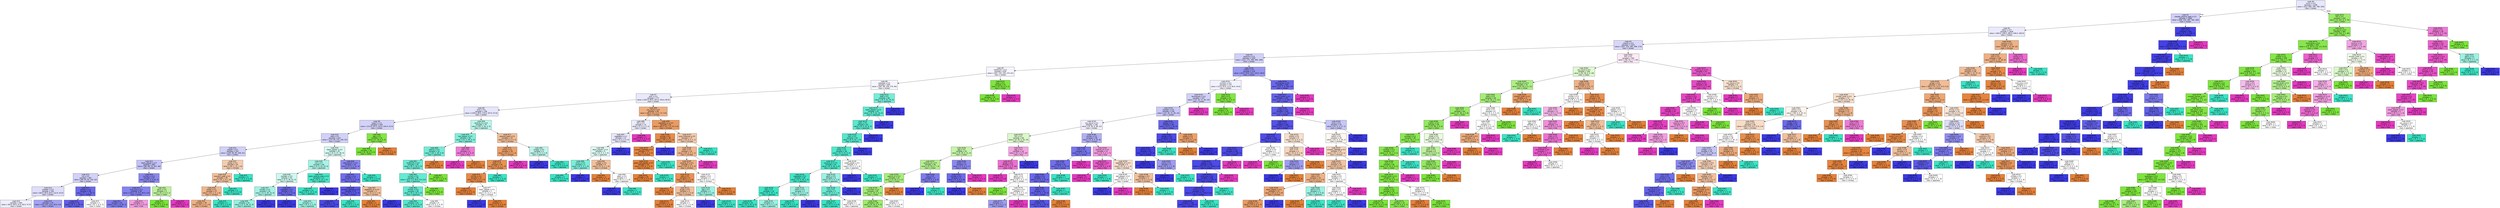 digraph Tree {
node [shape=box, style="filled", color="black", fontname="helvetica"] ;
edge [fontname="helvetica"] ;
0 [label=<node &#35;0<br/>cumin &le; 0.5<br/>samples = 2298<br/>value = [412, 568, 290, 769, 259]<br/>class = korean>, fillcolor="#e8e8fc"] ;
1 [label=<node &#35;1<br/>roasted_sesame_seed &le; 0.5<br/>samples = 1868<br/>value = [408, 226, 284, 766, 184]<br/>class = korean>, fillcolor="#cfcef9"] ;
0 -> 1 [labeldistance=2.5, labelangle=45, headlabel="True"] ;
2 [label=<node &#35;2<br/>starch &le; 0.5<br/>samples = 1628<br/>value = [403.0, 226.0, 280.0, 536.0, 183.0]<br/>class = korean>, fillcolor="#eaeafc"] ;
1 -> 2 ;
3 [label=<node &#35;3<br/>cilantro &le; 0.5<br/>samples = 1415<br/>value = [257, 224, 265, 496, 173]<br/>class = korean>, fillcolor="#d8d7fa"] ;
2 -> 3 ;
4 [label=<node &#35;4<br/>cayenne &le; 0.5<br/>samples = 1255<br/>value = [221, 172, 258, 495, 109]<br/>class = korean>, fillcolor="#d1d0f9"] ;
3 -> 4 ;
5 [label=<node &#35;5<br/>cardamom &le; 0.5<br/>samples = 876<br/>value = [187, 119, 239, 270, 61]<br/>class = korean>, fillcolor="#f6f5fe"] ;
4 -> 5 ;
6 [label=<node &#35;6<br/>seaweed &le; 0.5<br/>samples = 845<br/>value = [187, 89, 239, 270, 60]<br/>class = korean>, fillcolor="#f5f5fe"] ;
5 -> 6 ;
7 [label=<node &#35;7<br/>pork &le; 0.5<br/>samples = 777<br/>value = [187.0, 89.0, 187.0, 254.0, 60.0]<br/>class = korean>, fillcolor="#e9e9fc"] ;
6 -> 7 ;
8 [label=<node &#35;8<br/>wine &le; 0.5<br/>samples = 708<br/>value = [139.0, 89.0, 176.0, 247.0, 57.0]<br/>class = korean>, fillcolor="#e5e5fc"] ;
7 -> 8 ;
9 [label=<node &#35;9<br/>yogurt &le; 0.5<br/>samples = 629<br/>value = [114.0, 87.0, 132.0, 244.0, 52.0]<br/>class = korean>, fillcolor="#d3d2f9"] ;
8 -> 9 ;
10 [label=<node &#35;10<br/>sake &le; 0.5<br/>samples = 610<br/>value = [113, 69, 132, 244, 52]<br/>class = korean>, fillcolor="#d1d1f9"] ;
9 -> 10 ;
11 [label=<node &#35;11<br/>pepper &le; 0.5<br/>samples = 523<br/>value = [109, 69, 85, 208, 52]<br/>class = korean>, fillcolor="#d0d0f9"] ;
10 -> 11 ;
12 [label=<node &#35;12<br/>black_pepper &le; 0.5<br/>samples = 480<br/>value = [85, 68, 74, 207, 46]<br/>class = korean>, fillcolor="#c3c2f7"] ;
11 -> 12 ;
13 [label=<node &#35;13<br/>nut &le; 0.5<br/>samples = 383<br/>value = [69, 65, 65, 142, 42]<br/>class = korean>, fillcolor="#d2d1f9"] ;
12 -> 13 ;
14 [label=<node &#35;14<br/>soybean &le; 0.5<br/>samples = 345<br/>value = [64.0, 64.0, 64.0, 112.0, 41.0]<br/>class = korean>, fillcolor="#deddfb"] ;
13 -> 14 ;
15 [label=<node &#35;15<br/>samples = 300<br/>value = [64.0, 64.0, 51.0, 84.0, 37.0]<br/>class = korean>, fillcolor="#eeeefd"] ;
14 -> 15 ;
16 [label=<node &#35;16<br/>samples = 45<br/>value = [0.0, 0.0, 13.0, 28.0, 4.0]<br/>class = korean>, fillcolor="#a4a2f3"] ;
14 -> 16 ;
17 [label=<node &#35;17<br/>cashew &le; 0.5<br/>samples = 38<br/>value = [5, 1, 1, 30, 1]<br/>class = korean>, fillcolor="#6b69eb"] ;
13 -> 17 ;
18 [label=<node &#35;18<br/>samples = 36<br/>value = [5, 0, 1, 30, 0]<br/>class = korean>, fillcolor="#625fea"] ;
17 -> 18 ;
19 [label=<node &#35;19<br/>samples = 2<br/>value = [0, 1, 0, 0, 1]<br/>class = indian>, fillcolor="#ffffff"] ;
17 -> 19 ;
20 [label=<node &#35;20<br/>turmeric &le; 0.5<br/>samples = 97<br/>value = [16, 3, 9, 65, 4]<br/>class = korean>, fillcolor="#8987ef"] ;
12 -> 20 ;
21 [label=<node &#35;21<br/>lime_juice &le; 0.5<br/>samples = 94<br/>value = [16.0, 1.0, 9.0, 65.0, 3.0]<br/>class = korean>, fillcolor="#8483ef"] ;
20 -> 21 ;
22 [label=<node &#35;22<br/>samples = 91<br/>value = [16, 1, 8, 65, 1]<br/>class = korean>, fillcolor="#807eee"] ;
21 -> 22 ;
23 [label=<node &#35;23<br/>samples = 3<br/>value = [0, 0, 1, 0, 2]<br/>class = thai>, fillcolor="#f29ce0"] ;
21 -> 23 ;
24 [label=<node &#35;24<br/>garlic &le; 0.5<br/>samples = 3<br/>value = [0, 2, 0, 0, 1]<br/>class = indian>, fillcolor="#bdf29c"] ;
20 -> 24 ;
25 [label=<node &#35;25<br/>samples = 2<br/>value = [0, 2, 0, 0, 0]<br/>class = indian>, fillcolor="#7be539"] ;
24 -> 25 ;
26 [label=<node &#35;26<br/>samples = 1<br/>value = [0, 0, 0, 0, 1]<br/>class = thai>, fillcolor="#e539c0"] ;
24 -> 26 ;
27 [label=<node &#35;27<br/>barley &le; 0.5<br/>samples = 43<br/>value = [24, 1, 11, 1, 6]<br/>class = chinese>, fillcolor="#f4ccaf"] ;
11 -> 27 ;
28 [label=<node &#35;28<br/>mandarin_peel &le; 0.5<br/>samples = 40<br/>value = [24, 1, 8, 1, 6]<br/>class = chinese>, fillcolor="#f2c09c"] ;
27 -> 28 ;
29 [label=<node &#35;29<br/>bread &le; 0.5<br/>samples = 37<br/>value = [24, 1, 5, 1, 6]<br/>class = chinese>, fillcolor="#f0b68c"] ;
28 -> 29 ;
30 [label=<node &#35;30<br/>samples = 35<br/>value = [24, 1, 3, 1, 6]<br/>class = chinese>, fillcolor="#efb184"] ;
29 -> 30 ;
31 [label=<node &#35;31<br/>samples = 2<br/>value = [0, 0, 2, 0, 0]<br/>class = japanese>, fillcolor="#39e5c5"] ;
29 -> 31 ;
32 [label=<node &#35;32<br/>samples = 3<br/>value = [0, 0, 3, 0, 0]<br/>class = japanese>, fillcolor="#39e5c5"] ;
28 -> 32 ;
33 [label=<node &#35;33<br/>samples = 3<br/>value = [0, 0, 3, 0, 0]<br/>class = japanese>, fillcolor="#39e5c5"] ;
27 -> 33 ;
34 [label=<node &#35;34<br/>black_pepper &le; 0.5<br/>samples = 87<br/>value = [4, 0, 47, 36, 0]<br/>class = japanese>, fillcolor="#d4f9f2"] ;
10 -> 34 ;
35 [label=<node &#35;35<br/>rice &le; 0.5<br/>samples = 68<br/>value = [2, 0, 43, 23, 0]<br/>class = japanese>, fillcolor="#a7f3e5"] ;
34 -> 35 ;
36 [label=<node &#35;36<br/>soybean &le; 0.5<br/>samples = 54<br/>value = [2, 0, 30, 22, 0]<br/>class = japanese>, fillcolor="#cdf8f0"] ;
35 -> 36 ;
37 [label=<node &#35;37<br/>tomato &le; 0.5<br/>samples = 44<br/>value = [2, 0, 28, 14, 0]<br/>class = japanese>, fillcolor="#a3f3e4"] ;
36 -> 37 ;
38 [label=<node &#35;38<br/>samples = 42<br/>value = [2, 0, 28, 12, 0]<br/>class = japanese>, fillcolor="#95f1e0"] ;
37 -> 38 ;
39 [label=<node &#35;39<br/>samples = 2<br/>value = [0, 0, 0, 2, 0]<br/>class = korean>, fillcolor="#3c39e5"] ;
37 -> 39 ;
40 [label=<node &#35;40<br/>vegetable &le; 0.5<br/>samples = 10<br/>value = [0, 0, 2, 8, 0]<br/>class = korean>, fillcolor="#6d6aec"] ;
36 -> 40 ;
41 [label=<node &#35;41<br/>samples = 7<br/>value = [0, 0, 0, 7, 0]<br/>class = korean>, fillcolor="#3c39e5"] ;
40 -> 41 ;
42 [label=<node &#35;42<br/>samples = 3<br/>value = [0, 0, 2, 1, 0]<br/>class = japanese>, fillcolor="#9cf2e2"] ;
40 -> 42 ;
43 [label=<node &#35;43<br/>black_sesame_seed &le; 0.5<br/>samples = 14<br/>value = [0, 0, 13, 1, 0]<br/>class = japanese>, fillcolor="#48e7c9"] ;
35 -> 43 ;
44 [label=<node &#35;44<br/>samples = 13<br/>value = [0, 0, 13, 0, 0]<br/>class = japanese>, fillcolor="#39e5c5"] ;
43 -> 44 ;
45 [label=<node &#35;45<br/>samples = 1<br/>value = [0, 0, 0, 1, 0]<br/>class = korean>, fillcolor="#3c39e5"] ;
43 -> 45 ;
46 [label=<node &#35;46<br/>katsuobushi &le; 0.5<br/>samples = 19<br/>value = [2, 0, 4, 13, 0]<br/>class = korean>, fillcolor="#8a88ef"] ;
34 -> 46 ;
47 [label=<node &#35;47<br/>chicken &le; 0.5<br/>samples = 17<br/>value = [2, 0, 2, 13, 0]<br/>class = korean>, fillcolor="#706eec"] ;
46 -> 47 ;
48 [label=<node &#35;48<br/>chinese_cabbage &le; 0.5<br/>samples = 14<br/>value = [0, 0, 2, 12, 0]<br/>class = korean>, fillcolor="#5d5ae9"] ;
47 -> 48 ;
49 [label=<node &#35;49<br/>samples = 13<br/>value = [0, 0, 1, 12, 0]<br/>class = korean>, fillcolor="#4c49e7"] ;
48 -> 49 ;
50 [label=<node &#35;50<br/>samples = 1<br/>value = [0, 0, 1, 0, 0]<br/>class = japanese>, fillcolor="#39e5c5"] ;
48 -> 50 ;
51 [label=<node &#35;51<br/>vegetable_oil &le; 0.5<br/>samples = 3<br/>value = [2, 0, 0, 1, 0]<br/>class = chinese>, fillcolor="#f2c09c"] ;
47 -> 51 ;
52 [label=<node &#35;52<br/>samples = 2<br/>value = [2, 0, 0, 0, 0]<br/>class = chinese>, fillcolor="#e58139"] ;
51 -> 52 ;
53 [label=<node &#35;53<br/>samples = 1<br/>value = [0, 0, 0, 1, 0]<br/>class = korean>, fillcolor="#3c39e5"] ;
51 -> 53 ;
54 [label=<node &#35;54<br/>samples = 2<br/>value = [0, 0, 2, 0, 0]<br/>class = japanese>, fillcolor="#39e5c5"] ;
46 -> 54 ;
55 [label=<node &#35;55<br/>egg &le; 0.5<br/>samples = 19<br/>value = [1, 18, 0, 0, 0]<br/>class = indian>, fillcolor="#82e644"] ;
9 -> 55 ;
56 [label=<node &#35;56<br/>samples = 18<br/>value = [0, 18, 0, 0, 0]<br/>class = indian>, fillcolor="#7be539"] ;
55 -> 56 ;
57 [label=<node &#35;57<br/>samples = 1<br/>value = [1, 0, 0, 0, 0]<br/>class = chinese>, fillcolor="#e58139"] ;
55 -> 57 ;
58 [label=<node &#35;58<br/>sesame_oil &le; 0.5<br/>samples = 79<br/>value = [25, 2, 44, 3, 5]<br/>class = japanese>, fillcolor="#b9f6eb"] ;
8 -> 58 ;
59 [label=<node &#35;59<br/>bell_pepper &le; 0.5<br/>samples = 56<br/>value = [11, 2, 40, 0, 3]<br/>class = japanese>, fillcolor="#7feeda"] ;
58 -> 59 ;
60 [label=<node &#35;60<br/>peanut &le; 0.5<br/>samples = 52<br/>value = [10, 2, 40, 0, 0]<br/>class = japanese>, fillcolor="#72ecd6"] ;
59 -> 60 ;
61 [label=<node &#35;61<br/>buttermilk &le; 0.5<br/>samples = 50<br/>value = [8, 2, 40, 0, 0]<br/>class = japanese>, fillcolor="#68ebd3"] ;
60 -> 61 ;
62 [label=<node &#35;62<br/>currant &le; 0.5<br/>samples = 49<br/>value = [8.0, 1.0, 40.0, 0.0, 0.0]<br/>class = japanese>, fillcolor="#64ebd2"] ;
61 -> 62 ;
63 [label=<node &#35;63<br/>chicken &le; 0.5<br/>samples = 48<br/>value = [8, 0, 40, 0, 0]<br/>class = japanese>, fillcolor="#61ead1"] ;
62 -> 63 ;
64 [label=<node &#35;64<br/>samples = 42<br/>value = [5, 0, 37, 0, 0]<br/>class = japanese>, fillcolor="#54e9cd"] ;
63 -> 64 ;
65 [label=<node &#35;65<br/>samples = 6<br/>value = [3, 0, 3, 0, 0]<br/>class = chinese>, fillcolor="#ffffff"] ;
63 -> 65 ;
66 [label=<node &#35;66<br/>samples = 1<br/>value = [0, 1, 0, 0, 0]<br/>class = indian>, fillcolor="#7be539"] ;
62 -> 66 ;
67 [label=<node &#35;67<br/>samples = 1<br/>value = [0, 1, 0, 0, 0]<br/>class = indian>, fillcolor="#7be539"] ;
61 -> 67 ;
68 [label=<node &#35;68<br/>samples = 2<br/>value = [2, 0, 0, 0, 0]<br/>class = chinese>, fillcolor="#e58139"] ;
60 -> 68 ;
69 [label=<node &#35;69<br/>pea &le; 0.5<br/>samples = 4<br/>value = [1, 0, 0, 0, 3]<br/>class = thai>, fillcolor="#ee7bd5"] ;
59 -> 69 ;
70 [label=<node &#35;70<br/>samples = 3<br/>value = [0, 0, 0, 0, 3]<br/>class = thai>, fillcolor="#e539c0"] ;
69 -> 70 ;
71 [label=<node &#35;71<br/>samples = 1<br/>value = [1, 0, 0, 0, 0]<br/>class = chinese>, fillcolor="#e58139"] ;
69 -> 71 ;
72 [label=<node &#35;72<br/>sesame_seed &le; 0.5<br/>samples = 23<br/>value = [14, 0, 4, 3, 2]<br/>class = chinese>, fillcolor="#f1bd97"] ;
58 -> 72 ;
73 [label=<node &#35;73<br/>honey &le; 0.5<br/>samples = 18<br/>value = [14, 0, 1, 1, 2]<br/>class = chinese>, fillcolor="#eca06a"] ;
72 -> 73 ;
74 [label=<node &#35;74<br/>beef &le; 0.5<br/>samples = 16<br/>value = [14, 0, 1, 1, 0]<br/>class = chinese>, fillcolor="#e89253"] ;
73 -> 74 ;
75 [label=<node &#35;75<br/>shrimp &le; 0.5<br/>samples = 15<br/>value = [14, 0, 0, 1, 0]<br/>class = chinese>, fillcolor="#e78a47"] ;
74 -> 75 ;
76 [label=<node &#35;76<br/>samples = 13<br/>value = [13, 0, 0, 0, 0]<br/>class = chinese>, fillcolor="#e58139"] ;
75 -> 76 ;
77 [label=<node &#35;77<br/>black_pepper &le; 0.5<br/>samples = 2<br/>value = [1, 0, 0, 1, 0]<br/>class = chinese>, fillcolor="#ffffff"] ;
75 -> 77 ;
78 [label=<node &#35;78<br/>samples = 1<br/>value = [0, 0, 0, 1, 0]<br/>class = korean>, fillcolor="#3c39e5"] ;
77 -> 78 ;
79 [label=<node &#35;79<br/>samples = 1<br/>value = [1, 0, 0, 0, 0]<br/>class = chinese>, fillcolor="#e58139"] ;
77 -> 79 ;
80 [label=<node &#35;80<br/>samples = 1<br/>value = [0, 0, 1, 0, 0]<br/>class = japanese>, fillcolor="#39e5c5"] ;
74 -> 80 ;
81 [label=<node &#35;81<br/>samples = 2<br/>value = [0, 0, 0, 0, 2]<br/>class = thai>, fillcolor="#e539c0"] ;
73 -> 81 ;
82 [label=<node &#35;82<br/>vinegar &le; 0.5<br/>samples = 5<br/>value = [0, 0, 3, 2, 0]<br/>class = japanese>, fillcolor="#bdf6ec"] ;
72 -> 82 ;
83 [label=<node &#35;83<br/>samples = 2<br/>value = [0, 0, 0, 2, 0]<br/>class = korean>, fillcolor="#3c39e5"] ;
82 -> 83 ;
84 [label=<node &#35;84<br/>samples = 3<br/>value = [0, 0, 3, 0, 0]<br/>class = japanese>, fillcolor="#39e5c5"] ;
82 -> 84 ;
85 [label=<node &#35;85<br/>soy_sauce &le; 0.5<br/>samples = 69<br/>value = [48.0, 0.0, 11.0, 7.0, 3.0]<br/>class = chinese>, fillcolor="#eeaf81"] ;
7 -> 85 ;
86 [label=<node &#35;86<br/>fish &le; 0.5<br/>samples = 14<br/>value = [3, 0, 4, 5, 2]<br/>class = korean>, fillcolor="#ebebfc"] ;
85 -> 86 ;
87 [label=<node &#35;87<br/>vegetable &le; 0.5<br/>samples = 12<br/>value = [3, 0, 4, 5, 0]<br/>class = korean>, fillcolor="#e7e6fc"] ;
86 -> 87 ;
88 [label=<node &#35;88<br/>black_pepper &le; 0.5<br/>samples = 9<br/>value = [3, 0, 4, 2, 0]<br/>class = japanese>, fillcolor="#defbf5"] ;
87 -> 88 ;
89 [label=<node &#35;89<br/>onion &le; 0.5<br/>samples = 4<br/>value = [0, 0, 3, 1, 0]<br/>class = japanese>, fillcolor="#7beed8"] ;
88 -> 89 ;
90 [label=<node &#35;90<br/>samples = 3<br/>value = [0, 0, 3, 0, 0]<br/>class = japanese>, fillcolor="#39e5c5"] ;
89 -> 90 ;
91 [label=<node &#35;91<br/>samples = 1<br/>value = [0, 0, 0, 1, 0]<br/>class = korean>, fillcolor="#3c39e5"] ;
89 -> 91 ;
92 [label=<node &#35;92<br/>vinegar &le; 0.5<br/>samples = 5<br/>value = [3, 0, 1, 1, 0]<br/>class = chinese>, fillcolor="#f2c09c"] ;
88 -> 92 ;
93 [label=<node &#35;93<br/>samples = 3<br/>value = [3, 0, 0, 0, 0]<br/>class = chinese>, fillcolor="#e58139"] ;
92 -> 93 ;
94 [label=<node &#35;94<br/>celery &le; 0.5<br/>samples = 2<br/>value = [0, 0, 1, 1, 0]<br/>class = japanese>, fillcolor="#ffffff"] ;
92 -> 94 ;
95 [label=<node &#35;95<br/>samples = 1<br/>value = [0, 0, 0, 1, 0]<br/>class = korean>, fillcolor="#3c39e5"] ;
94 -> 95 ;
96 [label=<node &#35;96<br/>samples = 1<br/>value = [0, 0, 1, 0, 0]<br/>class = japanese>, fillcolor="#39e5c5"] ;
94 -> 96 ;
97 [label=<node &#35;97<br/>samples = 3<br/>value = [0, 0, 0, 3, 0]<br/>class = korean>, fillcolor="#3c39e5"] ;
87 -> 97 ;
98 [label=<node &#35;98<br/>samples = 2<br/>value = [0, 0, 0, 0, 2]<br/>class = thai>, fillcolor="#e539c0"] ;
86 -> 98 ;
99 [label=<node &#35;99<br/>vegetable_oil &le; 0.5<br/>samples = 55<br/>value = [45.0, 0.0, 7.0, 2.0, 1.0]<br/>class = chinese>, fillcolor="#ea9b62"] ;
85 -> 99 ;
100 [label=<node &#35;100<br/>orange &le; 0.5<br/>samples = 38<br/>value = [35, 0, 2, 1, 0]<br/>class = chinese>, fillcolor="#e78c4a"] ;
99 -> 100 ;
101 [label=<node &#35;101<br/>chinese_cabbage &le; 0.5<br/>samples = 37<br/>value = [35, 0, 2, 0, 0]<br/>class = chinese>, fillcolor="#e68844"] ;
100 -> 101 ;
102 [label=<node &#35;102<br/>green_bell_pepper &le; 0.5<br/>samples = 36<br/>value = [35, 0, 1, 0, 0]<br/>class = chinese>, fillcolor="#e6853f"] ;
101 -> 102 ;
103 [label=<node &#35;103<br/>samples = 35<br/>value = [35, 0, 0, 0, 0]<br/>class = chinese>, fillcolor="#e58139"] ;
102 -> 103 ;
104 [label=<node &#35;104<br/>samples = 1<br/>value = [0, 0, 1, 0, 0]<br/>class = japanese>, fillcolor="#39e5c5"] ;
102 -> 104 ;
105 [label=<node &#35;105<br/>samples = 1<br/>value = [0, 0, 1, 0, 0]<br/>class = japanese>, fillcolor="#39e5c5"] ;
101 -> 105 ;
106 [label=<node &#35;106<br/>samples = 1<br/>value = [0, 0, 0, 1, 0]<br/>class = korean>, fillcolor="#3c39e5"] ;
100 -> 106 ;
107 [label=<node &#35;107<br/>cane_molasses &le; 0.5<br/>samples = 17<br/>value = [10, 0, 5, 1, 1]<br/>class = chinese>, fillcolor="#f4caac"] ;
99 -> 107 ;
108 [label=<node &#35;108<br/>bean &le; 0.5<br/>samples = 15<br/>value = [10, 0, 3, 1, 1]<br/>class = chinese>, fillcolor="#f0b68c"] ;
107 -> 108 ;
109 [label=<node &#35;109<br/>sesame_oil &le; 0.5<br/>samples = 14<br/>value = [10, 0, 3, 1, 0]<br/>class = chinese>, fillcolor="#eeaf81"] ;
108 -> 109 ;
110 [label=<node &#35;110<br/>sake &le; 0.5<br/>samples = 9<br/>value = [8, 0, 1, 0, 0]<br/>class = chinese>, fillcolor="#e89152"] ;
109 -> 110 ;
111 [label=<node &#35;111<br/>samples = 6<br/>value = [6, 0, 0, 0, 0]<br/>class = chinese>, fillcolor="#e58139"] ;
110 -> 111 ;
112 [label=<node &#35;112<br/>ginger &le; 0.5<br/>samples = 3<br/>value = [2, 0, 1, 0, 0]<br/>class = chinese>, fillcolor="#f2c09c"] ;
110 -> 112 ;
113 [label=<node &#35;113<br/>samples = 1<br/>value = [1, 0, 0, 0, 0]<br/>class = chinese>, fillcolor="#e58139"] ;
112 -> 113 ;
114 [label=<node &#35;114<br/>samples = 2<br/>value = [1, 0, 1, 0, 0]<br/>class = chinese>, fillcolor="#ffffff"] ;
112 -> 114 ;
115 [label=<node &#35;115<br/>pepper &le; 0.5<br/>samples = 5<br/>value = [2, 0, 2, 1, 0]<br/>class = chinese>, fillcolor="#ffffff"] ;
109 -> 115 ;
116 [label=<node &#35;116<br/>egg &le; 0.5<br/>samples = 3<br/>value = [0, 0, 2, 1, 0]<br/>class = japanese>, fillcolor="#9cf2e2"] ;
115 -> 116 ;
117 [label=<node &#35;117<br/>samples = 1<br/>value = [0, 0, 0, 1, 0]<br/>class = korean>, fillcolor="#3c39e5"] ;
116 -> 117 ;
118 [label=<node &#35;118<br/>samples = 2<br/>value = [0, 0, 2, 0, 0]<br/>class = japanese>, fillcolor="#39e5c5"] ;
116 -> 118 ;
119 [label=<node &#35;119<br/>samples = 2<br/>value = [2, 0, 0, 0, 0]<br/>class = chinese>, fillcolor="#e58139"] ;
115 -> 119 ;
120 [label=<node &#35;120<br/>samples = 1<br/>value = [0, 0, 0, 0, 1]<br/>class = thai>, fillcolor="#e539c0"] ;
108 -> 120 ;
121 [label=<node &#35;121<br/>samples = 2<br/>value = [0, 0, 2, 0, 0]<br/>class = japanese>, fillcolor="#39e5c5"] ;
107 -> 121 ;
122 [label=<node &#35;122<br/>beef &le; 0.5<br/>samples = 68<br/>value = [0, 0, 52, 16, 0]<br/>class = japanese>, fillcolor="#76edd7"] ;
6 -> 122 ;
123 [label=<node &#35;123<br/>black_pepper &le; 0.5<br/>samples = 62<br/>value = [0, 0, 52, 10, 0]<br/>class = japanese>, fillcolor="#5fead0"] ;
122 -> 123 ;
124 [label=<node &#35;124<br/>bean &le; 0.5<br/>samples = 60<br/>value = [0, 0, 52, 8, 0]<br/>class = japanese>, fillcolor="#57e9ce"] ;
123 -> 124 ;
125 [label=<node &#35;125<br/>ham &le; 0.5<br/>samples = 59<br/>value = [0, 0, 52, 7, 0]<br/>class = japanese>, fillcolor="#54e8cd"] ;
124 -> 125 ;
126 [label=<node &#35;126<br/>wheat &le; 0.5<br/>samples = 58<br/>value = [0, 0, 52, 6, 0]<br/>class = japanese>, fillcolor="#50e8cc"] ;
125 -> 126 ;
127 [label=<node &#35;127<br/>sesame_oil &le; 0.5<br/>samples = 54<br/>value = [0, 0, 50, 4, 0]<br/>class = japanese>, fillcolor="#49e7ca"] ;
126 -> 127 ;
128 [label=<node &#35;128<br/>vegetable &le; 0.5<br/>samples = 48<br/>value = [0, 0, 46, 2, 0]<br/>class = japanese>, fillcolor="#42e6c8"] ;
127 -> 128 ;
129 [label=<node &#35;129<br/>kelp &le; 0.5<br/>samples = 45<br/>value = [0, 0, 44, 1, 0]<br/>class = japanese>, fillcolor="#3de6c6"] ;
128 -> 129 ;
130 [label=<node &#35;130<br/>samples = 42<br/>value = [0, 0, 42, 0, 0]<br/>class = japanese>, fillcolor="#39e5c5"] ;
129 -> 130 ;
131 [label=<node &#35;131<br/>samples = 3<br/>value = [0, 0, 2, 1, 0]<br/>class = japanese>, fillcolor="#9cf2e2"] ;
129 -> 131 ;
132 [label=<node &#35;132<br/>radish &le; 0.5<br/>samples = 3<br/>value = [0, 0, 2, 1, 0]<br/>class = japanese>, fillcolor="#9cf2e2"] ;
128 -> 132 ;
133 [label=<node &#35;133<br/>samples = 2<br/>value = [0, 0, 2, 0, 0]<br/>class = japanese>, fillcolor="#39e5c5"] ;
132 -> 133 ;
134 [label=<node &#35;134<br/>samples = 1<br/>value = [0, 0, 0, 1, 0]<br/>class = korean>, fillcolor="#3c39e5"] ;
132 -> 134 ;
135 [label=<node &#35;135<br/>garlic &le; 0.5<br/>samples = 6<br/>value = [0, 0, 4, 2, 0]<br/>class = japanese>, fillcolor="#9cf2e2"] ;
127 -> 135 ;
136 [label=<node &#35;136<br/>rice &le; 0.5<br/>samples = 5<br/>value = [0, 0, 4, 1, 0]<br/>class = japanese>, fillcolor="#6aecd4"] ;
135 -> 136 ;
137 [label=<node &#35;137<br/>samples = 3<br/>value = [0, 0, 3, 0, 0]<br/>class = japanese>, fillcolor="#39e5c5"] ;
136 -> 137 ;
138 [label=<node &#35;138<br/>samples = 2<br/>value = [0, 0, 1, 1, 0]<br/>class = japanese>, fillcolor="#ffffff"] ;
136 -> 138 ;
139 [label=<node &#35;139<br/>samples = 1<br/>value = [0, 0, 0, 1, 0]<br/>class = korean>, fillcolor="#3c39e5"] ;
135 -> 139 ;
140 [label=<node &#35;140<br/>sweet_potato &le; 0.5<br/>samples = 4<br/>value = [0, 0, 2, 2, 0]<br/>class = japanese>, fillcolor="#ffffff"] ;
126 -> 140 ;
141 [label=<node &#35;141<br/>samples = 2<br/>value = [0, 0, 0, 2, 0]<br/>class = korean>, fillcolor="#3c39e5"] ;
140 -> 141 ;
142 [label=<node &#35;142<br/>samples = 2<br/>value = [0, 0, 2, 0, 0]<br/>class = japanese>, fillcolor="#39e5c5"] ;
140 -> 142 ;
143 [label=<node &#35;143<br/>samples = 1<br/>value = [0, 0, 0, 1, 0]<br/>class = korean>, fillcolor="#3c39e5"] ;
125 -> 143 ;
144 [label=<node &#35;144<br/>samples = 1<br/>value = [0, 0, 0, 1, 0]<br/>class = korean>, fillcolor="#3c39e5"] ;
124 -> 144 ;
145 [label=<node &#35;145<br/>samples = 2<br/>value = [0, 0, 0, 2, 0]<br/>class = korean>, fillcolor="#3c39e5"] ;
123 -> 145 ;
146 [label=<node &#35;146<br/>samples = 6<br/>value = [0, 0, 0, 6, 0]<br/>class = korean>, fillcolor="#3c39e5"] ;
122 -> 146 ;
147 [label=<node &#35;147<br/>bean &le; 0.5<br/>samples = 31<br/>value = [0, 30, 0, 0, 1]<br/>class = indian>, fillcolor="#7fe640"] ;
5 -> 147 ;
148 [label=<node &#35;148<br/>samples = 30<br/>value = [0, 30, 0, 0, 0]<br/>class = indian>, fillcolor="#7be539"] ;
147 -> 148 ;
149 [label=<node &#35;149<br/>samples = 1<br/>value = [0, 0, 0, 0, 1]<br/>class = thai>, fillcolor="#e539c0"] ;
147 -> 149 ;
150 [label=<node &#35;150<br/>scallion &le; 0.5<br/>samples = 379<br/>value = [34.0, 53.0, 19.0, 225.0, 48.0]<br/>class = korean>, fillcolor="#9897f1"] ;
4 -> 150 ;
151 [label=<node &#35;151<br/>turmeric &le; 0.5<br/>samples = 170<br/>value = [13.0, 52.0, 11.0, 60.0, 34.0]<br/>class = korean>, fillcolor="#f2f2fd"] ;
150 -> 151 ;
152 [label=<node &#35;152<br/>lemongrass &le; 0.5<br/>samples = 147<br/>value = [13, 30, 11, 60, 33]<br/>class = korean>, fillcolor="#d1d0f9"] ;
151 -> 152 ;
153 [label=<node &#35;153<br/>soybean &le; 0.5<br/>samples = 136<br/>value = [13, 30, 11, 60, 22]<br/>class = korean>, fillcolor="#c8c7f8"] ;
152 -> 153 ;
154 [label=<node &#35;154<br/>soy_sauce &le; 0.5<br/>samples = 106<br/>value = [9, 30, 9, 36, 22]<br/>class = korean>, fillcolor="#f0effd"] ;
153 -> 154 ;
155 [label=<node &#35;155<br/>fish &le; 0.5<br/>samples = 68<br/>value = [4, 30, 4, 16, 14]<br/>class = indian>, fillcolor="#dbf8ca"] ;
154 -> 155 ;
156 [label=<node &#35;156<br/>egg &le; 0.5<br/>samples = 52<br/>value = [4, 29, 4, 11, 4]<br/>class = indian>, fillcolor="#c5f4a8"] ;
155 -> 156 ;
157 [label=<node &#35;157<br/>sesame_oil &le; 0.5<br/>samples = 46<br/>value = [3, 29, 4, 7, 3]<br/>class = indian>, fillcolor="#b5f08f"] ;
156 -> 157 ;
158 [label=<node &#35;158<br/>peanut_oil &le; 0.5<br/>samples = 42<br/>value = [3, 29, 3, 4, 3]<br/>class = indian>, fillcolor="#a8ee7d"] ;
157 -> 158 ;
159 [label=<node &#35;159<br/>cucumber &le; 0.5<br/>samples = 40<br/>value = [1, 29, 3, 4, 3]<br/>class = indian>, fillcolor="#a3ed76"] ;
158 -> 159 ;
160 [label=<node &#35;160<br/>samples = 38<br/>value = [0, 29, 2, 4, 3]<br/>class = indian>, fillcolor="#9eec6d"] ;
159 -> 160 ;
161 [label=<node &#35;161<br/>samples = 2<br/>value = [1, 0, 1, 0, 0]<br/>class = chinese>, fillcolor="#ffffff"] ;
159 -> 161 ;
162 [label=<node &#35;162<br/>samples = 2<br/>value = [2, 0, 0, 0, 0]<br/>class = chinese>, fillcolor="#e58139"] ;
158 -> 162 ;
163 [label=<node &#35;163<br/>rice &le; 0.5<br/>samples = 4<br/>value = [0, 0, 1, 3, 0]<br/>class = korean>, fillcolor="#7d7bee"] ;
157 -> 163 ;
164 [label=<node &#35;164<br/>samples = 3<br/>value = [0, 0, 0, 3, 0]<br/>class = korean>, fillcolor="#3c39e5"] ;
163 -> 164 ;
165 [label=<node &#35;165<br/>samples = 1<br/>value = [0, 0, 1, 0, 0]<br/>class = japanese>, fillcolor="#39e5c5"] ;
163 -> 165 ;
166 [label=<node &#35;166<br/>bread &le; 0.5<br/>samples = 6<br/>value = [1, 0, 0, 4, 1]<br/>class = korean>, fillcolor="#8a88ef"] ;
156 -> 166 ;
167 [label=<node &#35;167<br/>tomato &le; 0.5<br/>samples = 5<br/>value = [1, 0, 0, 4, 0]<br/>class = korean>, fillcolor="#6d6aec"] ;
166 -> 167 ;
168 [label=<node &#35;168<br/>samples = 4<br/>value = [0, 0, 0, 4, 0]<br/>class = korean>, fillcolor="#3c39e5"] ;
167 -> 168 ;
169 [label=<node &#35;169<br/>samples = 1<br/>value = [1, 0, 0, 0, 0]<br/>class = chinese>, fillcolor="#e58139"] ;
167 -> 169 ;
170 [label=<node &#35;170<br/>samples = 1<br/>value = [0, 0, 0, 0, 1]<br/>class = thai>, fillcolor="#e539c0"] ;
166 -> 170 ;
171 [label=<node &#35;171<br/>egg &le; 0.5<br/>samples = 16<br/>value = [0, 1, 0, 5, 10]<br/>class = thai>, fillcolor="#f3a5e2"] ;
155 -> 171 ;
172 [label=<node &#35;172<br/>ginger &le; 0.5<br/>samples = 13<br/>value = [0, 1, 0, 2, 10]<br/>class = thai>, fillcolor="#ec6fd1"] ;
171 -> 172 ;
173 [label=<node &#35;173<br/>samples = 8<br/>value = [0, 0, 0, 0, 8]<br/>class = thai>, fillcolor="#e539c0"] ;
172 -> 173 ;
174 [label=<node &#35;174<br/>garlic &le; 0.5<br/>samples = 5<br/>value = [0, 1, 0, 2, 2]<br/>class = korean>, fillcolor="#ffffff"] ;
172 -> 174 ;
175 [label=<node &#35;175<br/>samples = 1<br/>value = [0, 1, 0, 0, 0]<br/>class = indian>, fillcolor="#7be539"] ;
174 -> 175 ;
176 [label=<node &#35;176<br/>lime_juice &le; 0.5<br/>samples = 4<br/>value = [0, 0, 0, 2, 2]<br/>class = korean>, fillcolor="#ffffff"] ;
174 -> 176 ;
177 [label=<node &#35;177<br/>samples = 3<br/>value = [0, 0, 0, 2, 1]<br/>class = korean>, fillcolor="#9e9cf2"] ;
176 -> 177 ;
178 [label=<node &#35;178<br/>samples = 1<br/>value = [0, 0, 0, 0, 1]<br/>class = thai>, fillcolor="#e539c0"] ;
176 -> 178 ;
179 [label=<node &#35;179<br/>samples = 3<br/>value = [0, 0, 0, 3, 0]<br/>class = korean>, fillcolor="#3c39e5"] ;
171 -> 179 ;
180 [label=<node &#35;180<br/>chicken &le; 0.5<br/>samples = 38<br/>value = [5, 0, 5, 20, 8]<br/>class = korean>, fillcolor="#b1b0f5"] ;
154 -> 180 ;
181 [label=<node &#35;181<br/>lime &le; 0.5<br/>samples = 26<br/>value = [3, 0, 3, 19, 1]<br/>class = korean>, fillcolor="#7775ed"] ;
180 -> 181 ;
182 [label=<node &#35;182<br/>ham &le; 0.5<br/>samples = 25<br/>value = [3, 0, 3, 19, 0]<br/>class = korean>, fillcolor="#716fec"] ;
181 -> 182 ;
183 [label=<node &#35;183<br/>scallop &le; 0.5<br/>samples = 24<br/>value = [3, 0, 2, 19, 0]<br/>class = korean>, fillcolor="#6a68eb"] ;
182 -> 183 ;
184 [label=<node &#35;184<br/>yeast &le; 0.5<br/>samples = 23<br/>value = [3, 0, 1, 19, 0]<br/>class = korean>, fillcolor="#6361ea"] ;
183 -> 184 ;
185 [label=<node &#35;185<br/>samples = 22<br/>value = [2, 0, 1, 19, 0]<br/>class = korean>, fillcolor="#5957e9"] ;
184 -> 185 ;
186 [label=<node &#35;186<br/>samples = 1<br/>value = [1, 0, 0, 0, 0]<br/>class = chinese>, fillcolor="#e58139"] ;
184 -> 186 ;
187 [label=<node &#35;187<br/>samples = 1<br/>value = [0, 0, 1, 0, 0]<br/>class = japanese>, fillcolor="#39e5c5"] ;
183 -> 187 ;
188 [label=<node &#35;188<br/>samples = 1<br/>value = [0, 0, 1, 0, 0]<br/>class = japanese>, fillcolor="#39e5c5"] ;
182 -> 188 ;
189 [label=<node &#35;189<br/>samples = 1<br/>value = [0, 0, 0, 0, 1]<br/>class = thai>, fillcolor="#e539c0"] ;
181 -> 189 ;
190 [label=<node &#35;190<br/>sesame_oil &le; 0.5<br/>samples = 12<br/>value = [2, 0, 2, 1, 7]<br/>class = thai>, fillcolor="#f29ce0"] ;
180 -> 190 ;
191 [label=<node &#35;191<br/>beef_broth &le; 0.5<br/>samples = 7<br/>value = [0, 0, 1, 0, 6]<br/>class = thai>, fillcolor="#e95acb"] ;
190 -> 191 ;
192 [label=<node &#35;192<br/>samples = 6<br/>value = [0, 0, 0, 0, 6]<br/>class = thai>, fillcolor="#e539c0"] ;
191 -> 192 ;
193 [label=<node &#35;193<br/>samples = 1<br/>value = [0, 0, 1, 0, 0]<br/>class = japanese>, fillcolor="#39e5c5"] ;
191 -> 193 ;
194 [label=<node &#35;194<br/>vegetable_oil &le; 0.5<br/>samples = 5<br/>value = [2, 0, 1, 1, 1]<br/>class = chinese>, fillcolor="#f8e0ce"] ;
190 -> 194 ;
195 [label=<node &#35;195<br/>bell_pepper &le; 0.5<br/>samples = 2<br/>value = [0, 0, 0, 1, 1]<br/>class = korean>, fillcolor="#ffffff"] ;
194 -> 195 ;
196 [label=<node &#35;196<br/>samples = 1<br/>value = [0, 0, 0, 1, 0]<br/>class = korean>, fillcolor="#3c39e5"] ;
195 -> 196 ;
197 [label=<node &#35;197<br/>samples = 1<br/>value = [0, 0, 0, 0, 1]<br/>class = thai>, fillcolor="#e539c0"] ;
195 -> 197 ;
198 [label=<node &#35;198<br/>cabbage &le; 0.5<br/>samples = 3<br/>value = [2, 0, 1, 0, 0]<br/>class = chinese>, fillcolor="#f2c09c"] ;
194 -> 198 ;
199 [label=<node &#35;199<br/>samples = 2<br/>value = [2, 0, 0, 0, 0]<br/>class = chinese>, fillcolor="#e58139"] ;
198 -> 199 ;
200 [label=<node &#35;200<br/>samples = 1<br/>value = [0, 0, 1, 0, 0]<br/>class = japanese>, fillcolor="#39e5c5"] ;
198 -> 200 ;
201 [label=<node &#35;201<br/>pepper &le; 0.5<br/>samples = 30<br/>value = [4, 0, 2, 24, 0]<br/>class = korean>, fillcolor="#6967eb"] ;
153 -> 201 ;
202 [label=<node &#35;202<br/>wasabi &le; 0.5<br/>samples = 25<br/>value = [0, 0, 2, 23, 0]<br/>class = korean>, fillcolor="#4d4ae7"] ;
201 -> 202 ;
203 [label=<node &#35;203<br/>lettuce &le; 0.5<br/>samples = 24<br/>value = [0, 0, 1, 23, 0]<br/>class = korean>, fillcolor="#4442e6"] ;
202 -> 203 ;
204 [label=<node &#35;204<br/>samples = 21<br/>value = [0, 0, 0, 21, 0]<br/>class = korean>, fillcolor="#3c39e5"] ;
203 -> 204 ;
205 [label=<node &#35;205<br/>carrot &le; 0.5<br/>samples = 3<br/>value = [0, 0, 1, 2, 0]<br/>class = korean>, fillcolor="#9e9cf2"] ;
203 -> 205 ;
206 [label=<node &#35;206<br/>samples = 2<br/>value = [0, 0, 0, 2, 0]<br/>class = korean>, fillcolor="#3c39e5"] ;
205 -> 206 ;
207 [label=<node &#35;207<br/>samples = 1<br/>value = [0, 0, 1, 0, 0]<br/>class = japanese>, fillcolor="#39e5c5"] ;
205 -> 207 ;
208 [label=<node &#35;208<br/>samples = 1<br/>value = [0, 0, 1, 0, 0]<br/>class = japanese>, fillcolor="#39e5c5"] ;
202 -> 208 ;
209 [label=<node &#35;209<br/>potato &le; 0.5<br/>samples = 5<br/>value = [4, 0, 0, 1, 0]<br/>class = chinese>, fillcolor="#eca06a"] ;
201 -> 209 ;
210 [label=<node &#35;210<br/>samples = 4<br/>value = [4, 0, 0, 0, 0]<br/>class = chinese>, fillcolor="#e58139"] ;
209 -> 210 ;
211 [label=<node &#35;211<br/>samples = 1<br/>value = [0, 0, 0, 1, 0]<br/>class = korean>, fillcolor="#3c39e5"] ;
209 -> 211 ;
212 [label=<node &#35;212<br/>samples = 11<br/>value = [0, 0, 0, 0, 11]<br/>class = thai>, fillcolor="#e539c0"] ;
152 -> 212 ;
213 [label=<node &#35;213<br/>basil &le; 0.5<br/>samples = 23<br/>value = [0, 22, 0, 0, 1]<br/>class = indian>, fillcolor="#81e642"] ;
151 -> 213 ;
214 [label=<node &#35;214<br/>samples = 22<br/>value = [0, 22, 0, 0, 0]<br/>class = indian>, fillcolor="#7be539"] ;
213 -> 214 ;
215 [label=<node &#35;215<br/>samples = 1<br/>value = [0, 0, 0, 0, 1]<br/>class = thai>, fillcolor="#e539c0"] ;
213 -> 215 ;
216 [label=<node &#35;216<br/>lemongrass &le; 0.5<br/>samples = 209<br/>value = [21, 1, 8, 165, 14]<br/>class = korean>, fillcolor="#6a67eb"] ;
150 -> 216 ;
217 [label=<node &#35;217<br/>peanut_butter &le; 0.5<br/>samples = 204<br/>value = [21, 1, 8, 165, 9]<br/>class = korean>, fillcolor="#6663eb"] ;
216 -> 217 ;
218 [label=<node &#35;218<br/>vinegar &le; 0.5<br/>samples = 200<br/>value = [21, 1, 8, 165, 5]<br/>class = korean>, fillcolor="#6260ea"] ;
217 -> 218 ;
219 [label=<node &#35;219<br/>bean &le; 0.5<br/>samples = 168<br/>value = [10, 1, 5, 148, 4]<br/>class = korean>, fillcolor="#5552e8"] ;
218 -> 219 ;
220 [label=<node &#35;220<br/>mint &le; 0.5<br/>samples = 162<br/>value = [7, 1, 5, 146, 3]<br/>class = korean>, fillcolor="#504de8"] ;
219 -> 220 ;
221 [label=<node &#35;221<br/>tomato &le; 0.5<br/>samples = 160<br/>value = [7, 0, 5, 146, 2]<br/>class = korean>, fillcolor="#4e4be7"] ;
220 -> 221 ;
222 [label=<node &#35;222<br/>pepper &le; 0.5<br/>samples = 159<br/>value = [7.0, 0.0, 5.0, 146.0, 1.0]<br/>class = korean>, fillcolor="#4d4ae7"] ;
221 -> 222 ;
223 [label=<node &#35;223<br/>lime_juice &le; 0.5<br/>samples = 158<br/>value = [7, 0, 5, 146, 0]<br/>class = korean>, fillcolor="#4b49e7"] ;
222 -> 223 ;
224 [label=<node &#35;224<br/>olive_oil &le; 0.5<br/>samples = 157<br/>value = [7.0, 0.0, 4.0, 146.0, 0.0]<br/>class = korean>, fillcolor="#4a48e7"] ;
223 -> 224 ;
225 [label=<node &#35;225<br/>samples = 156<br/>value = [7, 0, 3, 146, 0]<br/>class = korean>, fillcolor="#4946e7"] ;
224 -> 225 ;
226 [label=<node &#35;226<br/>samples = 1<br/>value = [0, 0, 1, 0, 0]<br/>class = japanese>, fillcolor="#39e5c5"] ;
224 -> 226 ;
227 [label=<node &#35;227<br/>samples = 1<br/>value = [0, 0, 1, 0, 0]<br/>class = japanese>, fillcolor="#39e5c5"] ;
223 -> 227 ;
228 [label=<node &#35;228<br/>samples = 1<br/>value = [0, 0, 0, 0, 1]<br/>class = thai>, fillcolor="#e539c0"] ;
222 -> 228 ;
229 [label=<node &#35;229<br/>samples = 1<br/>value = [0, 0, 0, 0, 1]<br/>class = thai>, fillcolor="#e539c0"] ;
221 -> 229 ;
230 [label=<node &#35;230<br/>olive_oil &le; 0.5<br/>samples = 2<br/>value = [0, 1, 0, 0, 1]<br/>class = indian>, fillcolor="#ffffff"] ;
220 -> 230 ;
231 [label=<node &#35;231<br/>samples = 1<br/>value = [0, 0, 0, 0, 1]<br/>class = thai>, fillcolor="#e539c0"] ;
230 -> 231 ;
232 [label=<node &#35;232<br/>samples = 1<br/>value = [0, 1, 0, 0, 0]<br/>class = indian>, fillcolor="#7be539"] ;
230 -> 232 ;
233 [label=<node &#35;233<br/>shallot &le; 0.5<br/>samples = 6<br/>value = [3, 0, 0, 2, 1]<br/>class = chinese>, fillcolor="#f8e0ce"] ;
219 -> 233 ;
234 [label=<node &#35;234<br/>pork &le; 0.5<br/>samples = 5<br/>value = [3, 0, 0, 2, 0]<br/>class = chinese>, fillcolor="#f6d5bd"] ;
233 -> 234 ;
235 [label=<node &#35;235<br/>squid &le; 0.5<br/>samples = 3<br/>value = [1, 0, 0, 2, 0]<br/>class = korean>, fillcolor="#9e9cf2"] ;
234 -> 235 ;
236 [label=<node &#35;236<br/>samples = 2<br/>value = [0, 0, 0, 2, 0]<br/>class = korean>, fillcolor="#3c39e5"] ;
235 -> 236 ;
237 [label=<node &#35;237<br/>samples = 1<br/>value = [1, 0, 0, 0, 0]<br/>class = chinese>, fillcolor="#e58139"] ;
235 -> 237 ;
238 [label=<node &#35;238<br/>samples = 2<br/>value = [2, 0, 0, 0, 0]<br/>class = chinese>, fillcolor="#e58139"] ;
234 -> 238 ;
239 [label=<node &#35;239<br/>samples = 1<br/>value = [0, 0, 0, 0, 1]<br/>class = thai>, fillcolor="#e539c0"] ;
233 -> 239 ;
240 [label=<node &#35;240<br/>onion &le; 0.5<br/>samples = 32<br/>value = [11, 0, 3, 17, 1]<br/>class = korean>, fillcolor="#c7c6f8"] ;
218 -> 240 ;
241 [label=<node &#35;241<br/>radish &le; 0.5<br/>samples = 25<br/>value = [11, 0, 3, 10, 1]<br/>class = chinese>, fillcolor="#fdf7f2"] ;
240 -> 241 ;
242 [label=<node &#35;242<br/>chinese_cabbage &le; 0.5<br/>samples = 21<br/>value = [11, 0, 3, 6, 1]<br/>class = chinese>, fillcolor="#f6d5bd"] ;
241 -> 242 ;
243 [label=<node &#35;243<br/>shallot &le; 0.5<br/>samples = 19<br/>value = [11, 0, 3, 4, 1]<br/>class = chinese>, fillcolor="#f3c4a3"] ;
242 -> 243 ;
244 [label=<node &#35;244<br/>sake &le; 0.5<br/>samples = 16<br/>value = [11, 0, 2, 3, 0]<br/>class = chinese>, fillcolor="#efb185"] ;
243 -> 244 ;
245 [label=<node &#35;245<br/>black_pepper &le; 0.5<br/>samples = 13<br/>value = [10, 0, 0, 3, 0]<br/>class = chinese>, fillcolor="#eda774"] ;
244 -> 245 ;
246 [label=<node &#35;246<br/>samples = 12<br/>value = [10, 0, 0, 2, 0]<br/>class = chinese>, fillcolor="#ea9a61"] ;
245 -> 246 ;
247 [label=<node &#35;247<br/>samples = 1<br/>value = [0, 0, 0, 1, 0]<br/>class = korean>, fillcolor="#3c39e5"] ;
245 -> 247 ;
248 [label=<node &#35;248<br/>garlic &le; 0.5<br/>samples = 3<br/>value = [1, 0, 2, 0, 0]<br/>class = japanese>, fillcolor="#9cf2e2"] ;
244 -> 248 ;
249 [label=<node &#35;249<br/>samples = 1<br/>value = [1, 0, 0, 0, 0]<br/>class = chinese>, fillcolor="#e58139"] ;
248 -> 249 ;
250 [label=<node &#35;250<br/>samples = 2<br/>value = [0, 0, 2, 0, 0]<br/>class = japanese>, fillcolor="#39e5c5"] ;
248 -> 250 ;
251 [label=<node &#35;251<br/>tomato &le; 0.5<br/>samples = 3<br/>value = [0, 0, 1, 1, 1]<br/>class = japanese>, fillcolor="#ffffff"] ;
243 -> 251 ;
252 [label=<node &#35;252<br/>bean &le; 0.5<br/>samples = 2<br/>value = [0, 0, 1, 1, 0]<br/>class = japanese>, fillcolor="#ffffff"] ;
251 -> 252 ;
253 [label=<node &#35;253<br/>samples = 1<br/>value = [0, 0, 1, 0, 0]<br/>class = japanese>, fillcolor="#39e5c5"] ;
252 -> 253 ;
254 [label=<node &#35;254<br/>samples = 1<br/>value = [0, 0, 0, 1, 0]<br/>class = korean>, fillcolor="#3c39e5"] ;
252 -> 254 ;
255 [label=<node &#35;255<br/>samples = 1<br/>value = [0, 0, 0, 0, 1]<br/>class = thai>, fillcolor="#e539c0"] ;
251 -> 255 ;
256 [label=<node &#35;256<br/>samples = 2<br/>value = [0, 0, 0, 2, 0]<br/>class = korean>, fillcolor="#3c39e5"] ;
242 -> 256 ;
257 [label=<node &#35;257<br/>samples = 4<br/>value = [0, 0, 0, 4, 0]<br/>class = korean>, fillcolor="#3c39e5"] ;
241 -> 257 ;
258 [label=<node &#35;258<br/>samples = 7<br/>value = [0, 0, 0, 7, 0]<br/>class = korean>, fillcolor="#3c39e5"] ;
240 -> 258 ;
259 [label=<node &#35;259<br/>samples = 4<br/>value = [0, 0, 0, 0, 4]<br/>class = thai>, fillcolor="#e539c0"] ;
217 -> 259 ;
260 [label=<node &#35;260<br/>samples = 5<br/>value = [0, 0, 0, 0, 5]<br/>class = thai>, fillcolor="#e539c0"] ;
216 -> 260 ;
261 [label=<node &#35;261<br/>fish &le; 0.5<br/>samples = 160<br/>value = [36, 52, 7, 1, 64]<br/>class = thai>, fillcolor="#fce9f8"] ;
3 -> 261 ;
262 [label=<node &#35;262<br/>soy_sauce &le; 0.5<br/>samples = 106<br/>value = [32, 50, 6, 0, 18]<br/>class = indian>, fillcolor="#dff9cf"] ;
261 -> 262 ;
263 [label=<node &#35;263<br/>sesame_oil &le; 0.5<br/>samples = 74<br/>value = [10, 50, 3, 0, 11]<br/>class = indian>, fillcolor="#adef84"] ;
262 -> 263 ;
264 [label=<node &#35;264<br/>bean &le; 0.5<br/>samples = 68<br/>value = [5, 50, 2, 0, 11]<br/>class = indian>, fillcolor="#a5ed78"] ;
263 -> 264 ;
265 [label=<node &#35;265<br/>root &le; 0.5<br/>samples = 60<br/>value = [2, 48, 2, 0, 8]<br/>class = indian>, fillcolor="#99eb67"] ;
264 -> 265 ;
266 [label=<node &#35;266<br/>scallion &le; 0.5<br/>samples = 58<br/>value = [2, 48, 2, 0, 6]<br/>class = indian>, fillcolor="#94ea5f"] ;
265 -> 266 ;
267 [label=<node &#35;267<br/>avocado &le; 0.5<br/>samples = 48<br/>value = [1, 43, 2, 0, 2]<br/>class = indian>, fillcolor="#89e84f"] ;
266 -> 267 ;
268 [label=<node &#35;268<br/>soybean &le; 0.5<br/>samples = 47<br/>value = [1, 43, 1, 0, 2]<br/>class = indian>, fillcolor="#87e74b"] ;
267 -> 268 ;
269 [label=<node &#35;269<br/>wine &le; 0.5<br/>samples = 46<br/>value = [1, 43, 0, 0, 2]<br/>class = indian>, fillcolor="#84e746"] ;
268 -> 269 ;
270 [label=<node &#35;270<br/>chicken_broth &le; 0.5<br/>samples = 45<br/>value = [1, 43, 0, 0, 1]<br/>class = indian>, fillcolor="#81e642"] ;
269 -> 270 ;
271 [label=<node &#35;271<br/>chicken &le; 0.5<br/>samples = 43<br/>value = [0, 42, 0, 0, 1]<br/>class = indian>, fillcolor="#7ee63e"] ;
270 -> 271 ;
272 [label=<node &#35;272<br/>samples = 33<br/>value = [0, 33, 0, 0, 0]<br/>class = indian>, fillcolor="#7be539"] ;
271 -> 272 ;
273 [label=<node &#35;273<br/>samples = 10<br/>value = [0, 9, 0, 0, 1]<br/>class = indian>, fillcolor="#8ae84f"] ;
271 -> 273 ;
274 [label=<node &#35;274<br/>potato &le; 0.5<br/>samples = 2<br/>value = [1, 1, 0, 0, 0]<br/>class = chinese>, fillcolor="#ffffff"] ;
270 -> 274 ;
275 [label=<node &#35;275<br/>samples = 1<br/>value = [1, 0, 0, 0, 0]<br/>class = chinese>, fillcolor="#e58139"] ;
274 -> 275 ;
276 [label=<node &#35;276<br/>samples = 1<br/>value = [0, 1, 0, 0, 0]<br/>class = indian>, fillcolor="#7be539"] ;
274 -> 276 ;
277 [label=<node &#35;277<br/>samples = 1<br/>value = [0, 0, 0, 0, 1]<br/>class = thai>, fillcolor="#e539c0"] ;
269 -> 277 ;
278 [label=<node &#35;278<br/>samples = 1<br/>value = [0, 0, 1, 0, 0]<br/>class = japanese>, fillcolor="#39e5c5"] ;
268 -> 278 ;
279 [label=<node &#35;279<br/>samples = 1<br/>value = [0, 0, 1, 0, 0]<br/>class = japanese>, fillcolor="#39e5c5"] ;
267 -> 279 ;
280 [label=<node &#35;280<br/>bread &le; 0.5<br/>samples = 10<br/>value = [1, 5, 0, 0, 4]<br/>class = indian>, fillcolor="#e9fbde"] ;
266 -> 280 ;
281 [label=<node &#35;281<br/>garlic &le; 0.5<br/>samples = 8<br/>value = [1, 5, 0, 0, 2]<br/>class = indian>, fillcolor="#bdf29c"] ;
280 -> 281 ;
282 [label=<node &#35;282<br/>scallop &le; 0.5<br/>samples = 6<br/>value = [1, 5, 0, 0, 0]<br/>class = indian>, fillcolor="#95ea61"] ;
281 -> 282 ;
283 [label=<node &#35;283<br/>samples = 5<br/>value = [0, 5, 0, 0, 0]<br/>class = indian>, fillcolor="#7be539"] ;
282 -> 283 ;
284 [label=<node &#35;284<br/>samples = 1<br/>value = [1, 0, 0, 0, 0]<br/>class = chinese>, fillcolor="#e58139"] ;
282 -> 284 ;
285 [label=<node &#35;285<br/>samples = 2<br/>value = [0, 0, 0, 0, 2]<br/>class = thai>, fillcolor="#e539c0"] ;
281 -> 285 ;
286 [label=<node &#35;286<br/>samples = 2<br/>value = [0, 0, 0, 0, 2]<br/>class = thai>, fillcolor="#e539c0"] ;
280 -> 286 ;
287 [label=<node &#35;287<br/>samples = 2<br/>value = [0, 0, 0, 0, 2]<br/>class = thai>, fillcolor="#e539c0"] ;
265 -> 287 ;
288 [label=<node &#35;288<br/>carrot &le; 0.5<br/>samples = 8<br/>value = [3, 2, 0, 0, 3]<br/>class = chinese>, fillcolor="#ffffff"] ;
264 -> 288 ;
289 [label=<node &#35;289<br/>rice &le; 0.5<br/>samples = 6<br/>value = [3, 0, 0, 0, 3]<br/>class = chinese>, fillcolor="#ffffff"] ;
288 -> 289 ;
290 [label=<node &#35;290<br/>chicken_broth &le; 0.5<br/>samples = 4<br/>value = [3, 0, 0, 0, 1]<br/>class = chinese>, fillcolor="#eeab7b"] ;
289 -> 290 ;
291 [label=<node &#35;291<br/>samples = 3<br/>value = [3, 0, 0, 0, 0]<br/>class = chinese>, fillcolor="#e58139"] ;
290 -> 291 ;
292 [label=<node &#35;292<br/>samples = 1<br/>value = [0, 0, 0, 0, 1]<br/>class = thai>, fillcolor="#e539c0"] ;
290 -> 292 ;
293 [label=<node &#35;293<br/>samples = 2<br/>value = [0, 0, 0, 0, 2]<br/>class = thai>, fillcolor="#e539c0"] ;
289 -> 293 ;
294 [label=<node &#35;294<br/>samples = 2<br/>value = [0, 2, 0, 0, 0]<br/>class = indian>, fillcolor="#7be539"] ;
288 -> 294 ;
295 [label=<node &#35;295<br/>chicken_broth &le; 0.5<br/>samples = 6<br/>value = [5, 0, 1, 0, 0]<br/>class = chinese>, fillcolor="#ea9a61"] ;
263 -> 295 ;
296 [label=<node &#35;296<br/>samples = 5<br/>value = [5, 0, 0, 0, 0]<br/>class = chinese>, fillcolor="#e58139"] ;
295 -> 296 ;
297 [label=<node &#35;297<br/>samples = 1<br/>value = [0, 0, 1, 0, 0]<br/>class = japanese>, fillcolor="#39e5c5"] ;
295 -> 297 ;
298 [label=<node &#35;298<br/>scallion &le; 0.5<br/>samples = 32<br/>value = [22, 0, 3, 0, 7]<br/>class = chinese>, fillcolor="#efb388"] ;
262 -> 298 ;
299 [label=<node &#35;299<br/>chicken &le; 0.5<br/>samples = 14<br/>value = [6, 0, 2, 0, 6]<br/>class = chinese>, fillcolor="#ffffff"] ;
298 -> 299 ;
300 [label=<node &#35;300<br/>garlic &le; 0.5<br/>samples = 11<br/>value = [3, 0, 2, 0, 6]<br/>class = thai>, fillcolor="#f5b5e7"] ;
299 -> 300 ;
301 [label=<node &#35;301<br/>egg &le; 0.5<br/>samples = 2<br/>value = [1, 0, 1, 0, 0]<br/>class = chinese>, fillcolor="#ffffff"] ;
300 -> 301 ;
302 [label=<node &#35;302<br/>samples = 1<br/>value = [0, 0, 1, 0, 0]<br/>class = japanese>, fillcolor="#39e5c5"] ;
301 -> 302 ;
303 [label=<node &#35;303<br/>samples = 1<br/>value = [1, 0, 0, 0, 0]<br/>class = chinese>, fillcolor="#e58139"] ;
301 -> 303 ;
304 [label=<node &#35;304<br/>pea &le; 0.5<br/>samples = 9<br/>value = [2, 0, 1, 0, 6]<br/>class = thai>, fillcolor="#f08edb"] ;
300 -> 304 ;
305 [label=<node &#35;305<br/>cider &le; 0.5<br/>samples = 8<br/>value = [1, 0, 1, 0, 6]<br/>class = thai>, fillcolor="#ec72d2"] ;
304 -> 305 ;
306 [label=<node &#35;306<br/>buckwheat &le; 0.5<br/>samples = 7<br/>value = [0, 0, 1, 0, 6]<br/>class = thai>, fillcolor="#e95acb"] ;
305 -> 306 ;
307 [label=<node &#35;307<br/>samples = 5<br/>value = [0, 0, 0, 0, 5]<br/>class = thai>, fillcolor="#e539c0"] ;
306 -> 307 ;
308 [label=<node &#35;308<br/>samples = 2<br/>value = [0, 0, 1, 0, 1]<br/>class = japanese>, fillcolor="#ffffff"] ;
306 -> 308 ;
309 [label=<node &#35;309<br/>samples = 1<br/>value = [1, 0, 0, 0, 0]<br/>class = chinese>, fillcolor="#e58139"] ;
305 -> 309 ;
310 [label=<node &#35;310<br/>samples = 1<br/>value = [1, 0, 0, 0, 0]<br/>class = chinese>, fillcolor="#e58139"] ;
304 -> 310 ;
311 [label=<node &#35;311<br/>samples = 3<br/>value = [3, 0, 0, 0, 0]<br/>class = chinese>, fillcolor="#e58139"] ;
299 -> 311 ;
312 [label=<node &#35;312<br/>carrot &le; 0.5<br/>samples = 18<br/>value = [16, 0, 1, 0, 1]<br/>class = chinese>, fillcolor="#e89050"] ;
298 -> 312 ;
313 [label=<node &#35;313<br/>sesame_seed &le; 0.5<br/>samples = 16<br/>value = [15, 0, 0, 0, 1]<br/>class = chinese>, fillcolor="#e78946"] ;
312 -> 313 ;
314 [label=<node &#35;314<br/>samples = 13<br/>value = [13, 0, 0, 0, 0]<br/>class = chinese>, fillcolor="#e58139"] ;
313 -> 314 ;
315 [label=<node &#35;315<br/>pea &le; 0.5<br/>samples = 3<br/>value = [2, 0, 0, 0, 1]<br/>class = chinese>, fillcolor="#f2c09c"] ;
313 -> 315 ;
316 [label=<node &#35;316<br/>radish &le; 0.5<br/>samples = 2<br/>value = [1, 0, 0, 0, 1]<br/>class = chinese>, fillcolor="#ffffff"] ;
315 -> 316 ;
317 [label=<node &#35;317<br/>samples = 1<br/>value = [0, 0, 0, 0, 1]<br/>class = thai>, fillcolor="#e539c0"] ;
316 -> 317 ;
318 [label=<node &#35;318<br/>samples = 1<br/>value = [1, 0, 0, 0, 0]<br/>class = chinese>, fillcolor="#e58139"] ;
316 -> 318 ;
319 [label=<node &#35;319<br/>samples = 1<br/>value = [1, 0, 0, 0, 0]<br/>class = chinese>, fillcolor="#e58139"] ;
315 -> 319 ;
320 [label=<node &#35;320<br/>pepper &le; 0.5<br/>samples = 2<br/>value = [1, 0, 1, 0, 0]<br/>class = chinese>, fillcolor="#ffffff"] ;
312 -> 320 ;
321 [label=<node &#35;321<br/>samples = 1<br/>value = [0, 0, 1, 0, 0]<br/>class = japanese>, fillcolor="#39e5c5"] ;
320 -> 321 ;
322 [label=<node &#35;322<br/>samples = 1<br/>value = [1, 0, 0, 0, 0]<br/>class = chinese>, fillcolor="#e58139"] ;
320 -> 322 ;
323 [label=<node &#35;323<br/>sesame_oil &le; 0.5<br/>samples = 54<br/>value = [4, 2, 1, 1, 46]<br/>class = thai>, fillcolor="#e959ca"] ;
261 -> 323 ;
324 [label=<node &#35;324<br/>yogurt &le; 0.5<br/>samples = 48<br/>value = [1, 2, 0, 1, 44]<br/>class = thai>, fillcolor="#e74ac5"] ;
323 -> 324 ;
325 [label=<node &#35;325<br/>turmeric &le; 0.5<br/>samples = 46<br/>value = [1, 1, 0, 1, 43]<br/>class = thai>, fillcolor="#e746c4"] ;
324 -> 325 ;
326 [label=<node &#35;326<br/>cabbage &le; 0.5<br/>samples = 44<br/>value = [1, 0, 0, 1, 42]<br/>class = thai>, fillcolor="#e642c3"] ;
325 -> 326 ;
327 [label=<node &#35;327<br/>crab &le; 0.5<br/>samples = 41<br/>value = [0, 0, 0, 1, 40]<br/>class = thai>, fillcolor="#e63ec2"] ;
326 -> 327 ;
328 [label=<node &#35;328<br/>samples = 38<br/>value = [0, 0, 0, 0, 38]<br/>class = thai>, fillcolor="#e539c0"] ;
327 -> 328 ;
329 [label=<node &#35;329<br/>pepper &le; 0.5<br/>samples = 3<br/>value = [0, 0, 0, 1, 2]<br/>class = thai>, fillcolor="#f29ce0"] ;
327 -> 329 ;
330 [label=<node &#35;330<br/>samples = 2<br/>value = [0, 0, 0, 0, 2]<br/>class = thai>, fillcolor="#e539c0"] ;
329 -> 330 ;
331 [label=<node &#35;331<br/>samples = 1<br/>value = [0, 0, 0, 1, 0]<br/>class = korean>, fillcolor="#3c39e5"] ;
329 -> 331 ;
332 [label=<node &#35;332<br/>cayenne &le; 0.5<br/>samples = 3<br/>value = [1, 0, 0, 0, 2]<br/>class = thai>, fillcolor="#f29ce0"] ;
326 -> 332 ;
333 [label=<node &#35;333<br/>samples = 1<br/>value = [1, 0, 0, 0, 0]<br/>class = chinese>, fillcolor="#e58139"] ;
332 -> 333 ;
334 [label=<node &#35;334<br/>samples = 2<br/>value = [0, 0, 0, 0, 2]<br/>class = thai>, fillcolor="#e539c0"] ;
332 -> 334 ;
335 [label=<node &#35;335<br/>tamarind &le; 0.5<br/>samples = 2<br/>value = [0, 1, 0, 0, 1]<br/>class = indian>, fillcolor="#ffffff"] ;
325 -> 335 ;
336 [label=<node &#35;336<br/>samples = 1<br/>value = [0, 0, 0, 0, 1]<br/>class = thai>, fillcolor="#e539c0"] ;
335 -> 336 ;
337 [label=<node &#35;337<br/>samples = 1<br/>value = [0, 1, 0, 0, 0]<br/>class = indian>, fillcolor="#7be539"] ;
335 -> 337 ;
338 [label=<node &#35;338<br/>broccoli &le; 0.5<br/>samples = 2<br/>value = [0, 1, 0, 0, 1]<br/>class = indian>, fillcolor="#ffffff"] ;
324 -> 338 ;
339 [label=<node &#35;339<br/>samples = 1<br/>value = [0, 1, 0, 0, 0]<br/>class = indian>, fillcolor="#7be539"] ;
338 -> 339 ;
340 [label=<node &#35;340<br/>samples = 1<br/>value = [0, 0, 0, 0, 1]<br/>class = thai>, fillcolor="#e539c0"] ;
338 -> 340 ;
341 [label=<node &#35;341<br/>soy_sauce &le; 0.5<br/>samples = 6<br/>value = [3, 0, 1, 0, 2]<br/>class = chinese>, fillcolor="#f8e0ce"] ;
323 -> 341 ;
342 [label=<node &#35;342<br/>samples = 2<br/>value = [0, 0, 0, 0, 2]<br/>class = thai>, fillcolor="#e539c0"] ;
341 -> 342 ;
343 [label=<node &#35;343<br/>clam &le; 0.5<br/>samples = 4<br/>value = [3, 0, 1, 0, 0]<br/>class = chinese>, fillcolor="#eeab7b"] ;
341 -> 343 ;
344 [label=<node &#35;344<br/>samples = 3<br/>value = [3, 0, 0, 0, 0]<br/>class = chinese>, fillcolor="#e58139"] ;
343 -> 344 ;
345 [label=<node &#35;345<br/>samples = 1<br/>value = [0, 0, 1, 0, 0]<br/>class = japanese>, fillcolor="#39e5c5"] ;
343 -> 345 ;
346 [label=<node &#35;346<br/>coconut &le; 0.5<br/>samples = 213<br/>value = [146, 2, 15, 40, 10]<br/>class = chinese>, fillcolor="#efb286"] ;
2 -> 346 ;
347 [label=<node &#35;347<br/>pork &le; 0.5<br/>samples = 208<br/>value = [146, 2, 14, 40, 6]<br/>class = chinese>, fillcolor="#efb082"] ;
346 -> 347 ;
348 [label=<node &#35;348<br/>seaweed &le; 0.5<br/>samples = 156<br/>value = [98, 2, 14, 37, 5]<br/>class = chinese>, fillcolor="#f2be9a"] ;
347 -> 348 ;
349 [label=<node &#35;349<br/>ginger &le; 0.5<br/>samples = 153<br/>value = [98.0, 2.0, 11.0, 37.0, 5.0]<br/>class = chinese>, fillcolor="#f1bd97"] ;
348 -> 349 ;
350 [label=<node &#35;350<br/>chicken_broth &le; 0.5<br/>samples = 72<br/>value = [37, 0, 6, 25, 4]<br/>class = chinese>, fillcolor="#f8dfcc"] ;
349 -> 350 ;
351 [label=<node &#35;351<br/>carrot &le; 0.5<br/>samples = 59<br/>value = [28, 0, 5, 25, 1]<br/>class = chinese>, fillcolor="#fdf4ee"] ;
350 -> 351 ;
352 [label=<node &#35;352<br/>onion &le; 0.5<br/>samples = 49<br/>value = [26.0, 0.0, 5.0, 17.0, 1.0]<br/>class = chinese>, fillcolor="#f8dcc7"] ;
351 -> 352 ;
353 [label=<node &#35;353<br/>shrimp &le; 0.5<br/>samples = 38<br/>value = [16, 0, 5, 16, 1]<br/>class = chinese>, fillcolor="#ffffff"] ;
352 -> 353 ;
354 [label=<node &#35;354<br/>vinegar &le; 0.5<br/>samples = 30<br/>value = [10, 0, 3, 16, 1]<br/>class = korean>, fillcolor="#c4c4f7"] ;
353 -> 354 ;
355 [label=<node &#35;355<br/>bell_pepper &le; 0.5<br/>samples = 20<br/>value = [5, 0, 1, 14, 0]<br/>class = korean>, fillcolor="#8a88ef"] ;
354 -> 355 ;
356 [label=<node &#35;356<br/>wine &le; 0.5<br/>samples = 18<br/>value = [3, 0, 1, 14, 0]<br/>class = korean>, fillcolor="#706eec"] ;
355 -> 356 ;
357 [label=<node &#35;357<br/>star_anise &le; 0.5<br/>samples = 17<br/>value = [3, 0, 0, 14, 0]<br/>class = korean>, fillcolor="#6663eb"] ;
356 -> 357 ;
358 [label=<node &#35;358<br/>samples = 16<br/>value = [2, 0, 0, 14, 0]<br/>class = korean>, fillcolor="#5855e9"] ;
357 -> 358 ;
359 [label=<node &#35;359<br/>samples = 1<br/>value = [1, 0, 0, 0, 0]<br/>class = chinese>, fillcolor="#e58139"] ;
357 -> 359 ;
360 [label=<node &#35;360<br/>samples = 1<br/>value = [0, 0, 1, 0, 0]<br/>class = japanese>, fillcolor="#39e5c5"] ;
356 -> 360 ;
361 [label=<node &#35;361<br/>samples = 2<br/>value = [2, 0, 0, 0, 0]<br/>class = chinese>, fillcolor="#e58139"] ;
355 -> 361 ;
362 [label=<node &#35;362<br/>mushroom &le; 0.5<br/>samples = 10<br/>value = [5, 0, 2, 2, 1]<br/>class = chinese>, fillcolor="#f5d0b5"] ;
354 -> 362 ;
363 [label=<node &#35;363<br/>soybean &le; 0.5<br/>samples = 8<br/>value = [5, 0, 2, 0, 1]<br/>class = chinese>, fillcolor="#f2c09c"] ;
362 -> 363 ;
364 [label=<node &#35;364<br/>peanut_butter &le; 0.5<br/>samples = 6<br/>value = [5, 0, 0, 0, 1]<br/>class = chinese>, fillcolor="#ea9a61"] ;
363 -> 364 ;
365 [label=<node &#35;365<br/>samples = 5<br/>value = [5, 0, 0, 0, 0]<br/>class = chinese>, fillcolor="#e58139"] ;
364 -> 365 ;
366 [label=<node &#35;366<br/>samples = 1<br/>value = [0, 0, 0, 0, 1]<br/>class = thai>, fillcolor="#e539c0"] ;
364 -> 366 ;
367 [label=<node &#35;367<br/>samples = 2<br/>value = [0, 0, 2, 0, 0]<br/>class = japanese>, fillcolor="#39e5c5"] ;
363 -> 367 ;
368 [label=<node &#35;368<br/>samples = 2<br/>value = [0, 0, 0, 2, 0]<br/>class = korean>, fillcolor="#3c39e5"] ;
362 -> 368 ;
369 [label=<node &#35;369<br/>wheat &le; 0.5<br/>samples = 8<br/>value = [6, 0, 2, 0, 0]<br/>class = chinese>, fillcolor="#eeab7b"] ;
353 -> 369 ;
370 [label=<node &#35;370<br/>samples = 6<br/>value = [6, 0, 0, 0, 0]<br/>class = chinese>, fillcolor="#e58139"] ;
369 -> 370 ;
371 [label=<node &#35;371<br/>samples = 2<br/>value = [0, 0, 2, 0, 0]<br/>class = japanese>, fillcolor="#39e5c5"] ;
369 -> 371 ;
372 [label=<node &#35;372<br/>tuna &le; 0.5<br/>samples = 11<br/>value = [10, 0, 0, 1, 0]<br/>class = chinese>, fillcolor="#e88e4d"] ;
352 -> 372 ;
373 [label=<node &#35;373<br/>samples = 10<br/>value = [10, 0, 0, 0, 0]<br/>class = chinese>, fillcolor="#e58139"] ;
372 -> 373 ;
374 [label=<node &#35;374<br/>samples = 1<br/>value = [0, 0, 0, 1, 0]<br/>class = korean>, fillcolor="#3c39e5"] ;
372 -> 374 ;
375 [label=<node &#35;375<br/>vinegar &le; 0.5<br/>samples = 10<br/>value = [2, 0, 0, 8, 0]<br/>class = korean>, fillcolor="#6d6aec"] ;
351 -> 375 ;
376 [label=<node &#35;376<br/>samples = 7<br/>value = [0, 0, 0, 7, 0]<br/>class = korean>, fillcolor="#3c39e5"] ;
375 -> 376 ;
377 [label=<node &#35;377<br/>fish &le; 0.5<br/>samples = 3<br/>value = [2, 0, 0, 1, 0]<br/>class = chinese>, fillcolor="#f2c09c"] ;
375 -> 377 ;
378 [label=<node &#35;378<br/>samples = 2<br/>value = [2, 0, 0, 0, 0]<br/>class = chinese>, fillcolor="#e58139"] ;
377 -> 378 ;
379 [label=<node &#35;379<br/>samples = 1<br/>value = [0, 0, 0, 1, 0]<br/>class = korean>, fillcolor="#3c39e5"] ;
377 -> 379 ;
380 [label=<node &#35;380<br/>cayenne &le; 0.5<br/>samples = 13<br/>value = [9, 0, 1, 0, 3]<br/>class = chinese>, fillcolor="#efb388"] ;
350 -> 380 ;
381 [label=<node &#35;381<br/>beef &le; 0.5<br/>samples = 9<br/>value = [8, 0, 1, 0, 0]<br/>class = chinese>, fillcolor="#e89152"] ;
380 -> 381 ;
382 [label=<node &#35;382<br/>samples = 8<br/>value = [8, 0, 0, 0, 0]<br/>class = chinese>, fillcolor="#e58139"] ;
381 -> 382 ;
383 [label=<node &#35;383<br/>samples = 1<br/>value = [0, 0, 1, 0, 0]<br/>class = japanese>, fillcolor="#39e5c5"] ;
381 -> 383 ;
384 [label=<node &#35;384<br/>onion &le; 0.5<br/>samples = 4<br/>value = [1, 0, 0, 0, 3]<br/>class = thai>, fillcolor="#ee7bd5"] ;
380 -> 384 ;
385 [label=<node &#35;385<br/>samples = 3<br/>value = [0, 0, 0, 0, 3]<br/>class = thai>, fillcolor="#e539c0"] ;
384 -> 385 ;
386 [label=<node &#35;386<br/>samples = 1<br/>value = [1, 0, 0, 0, 0]<br/>class = chinese>, fillcolor="#e58139"] ;
384 -> 386 ;
387 [label=<node &#35;387<br/>sake &le; 0.5<br/>samples = 81<br/>value = [61, 2, 5, 12, 1]<br/>class = chinese>, fillcolor="#eda672"] ;
349 -> 387 ;
388 [label=<node &#35;388<br/>potato &le; 0.5<br/>samples = 57<br/>value = [49, 2, 2, 3, 1]<br/>class = chinese>, fillcolor="#e99456"] ;
387 -> 388 ;
389 [label=<node &#35;389<br/>wheat &le; 0.5<br/>samples = 55<br/>value = [49, 0, 2, 3, 1]<br/>class = chinese>, fillcolor="#e89050"] ;
388 -> 389 ;
390 [label=<node &#35;390<br/>brown_rice &le; 0.5<br/>samples = 50<br/>value = [47, 0, 0, 2, 1]<br/>class = chinese>, fillcolor="#e78945"] ;
389 -> 390 ;
391 [label=<node &#35;391<br/>mackerel &le; 0.5<br/>samples = 49<br/>value = [47.0, 0.0, 0.0, 1.0, 1.0]<br/>class = chinese>, fillcolor="#e68641"] ;
390 -> 391 ;
392 [label=<node &#35;392<br/>palm &le; 0.5<br/>samples = 48<br/>value = [47, 0, 0, 0, 1]<br/>class = chinese>, fillcolor="#e6843d"] ;
391 -> 392 ;
393 [label=<node &#35;393<br/>samples = 46<br/>value = [46, 0, 0, 0, 0]<br/>class = chinese>, fillcolor="#e58139"] ;
392 -> 393 ;
394 [label=<node &#35;394<br/>samples = 2<br/>value = [1, 0, 0, 0, 1]<br/>class = chinese>, fillcolor="#ffffff"] ;
392 -> 394 ;
395 [label=<node &#35;395<br/>samples = 1<br/>value = [0, 0, 0, 1, 0]<br/>class = korean>, fillcolor="#3c39e5"] ;
391 -> 395 ;
396 [label=<node &#35;396<br/>samples = 1<br/>value = [0, 0, 0, 1, 0]<br/>class = korean>, fillcolor="#3c39e5"] ;
390 -> 396 ;
397 [label=<node &#35;397<br/>soybean &le; 0.5<br/>samples = 5<br/>value = [2, 0, 2, 1, 0]<br/>class = chinese>, fillcolor="#ffffff"] ;
389 -> 397 ;
398 [label=<node &#35;398<br/>barley &le; 0.5<br/>samples = 3<br/>value = [2, 0, 0, 1, 0]<br/>class = chinese>, fillcolor="#f2c09c"] ;
397 -> 398 ;
399 [label=<node &#35;399<br/>samples = 2<br/>value = [2, 0, 0, 0, 0]<br/>class = chinese>, fillcolor="#e58139"] ;
398 -> 399 ;
400 [label=<node &#35;400<br/>samples = 1<br/>value = [0, 0, 0, 1, 0]<br/>class = korean>, fillcolor="#3c39e5"] ;
398 -> 400 ;
401 [label=<node &#35;401<br/>samples = 2<br/>value = [0, 0, 2, 0, 0]<br/>class = japanese>, fillcolor="#39e5c5"] ;
397 -> 401 ;
402 [label=<node &#35;402<br/>samples = 2<br/>value = [0, 2, 0, 0, 0]<br/>class = indian>, fillcolor="#7be539"] ;
388 -> 402 ;
403 [label=<node &#35;403<br/>shrimp &le; 0.5<br/>samples = 24<br/>value = [12, 0, 3, 9, 0]<br/>class = chinese>, fillcolor="#fae6d7"] ;
387 -> 403 ;
404 [label=<node &#35;404<br/>scallion &le; 0.5<br/>samples = 19<br/>value = [7, 0, 3, 9, 0]<br/>class = korean>, fillcolor="#dedefb"] ;
403 -> 404 ;
405 [label=<node &#35;405<br/>mushroom &le; 0.5<br/>samples = 9<br/>value = [1, 0, 2, 6, 0]<br/>class = korean>, fillcolor="#908ef0"] ;
404 -> 405 ;
406 [label=<node &#35;406<br/>chicken_broth &le; 0.5<br/>samples = 8<br/>value = [0, 0, 2, 6, 0]<br/>class = korean>, fillcolor="#7d7bee"] ;
405 -> 406 ;
407 [label=<node &#35;407<br/>mackerel &le; 0.5<br/>samples = 7<br/>value = [0, 0, 1, 6, 0]<br/>class = korean>, fillcolor="#5d5ae9"] ;
406 -> 407 ;
408 [label=<node &#35;408<br/>samples = 5<br/>value = [0, 0, 0, 5, 0]<br/>class = korean>, fillcolor="#3c39e5"] ;
407 -> 408 ;
409 [label=<node &#35;409<br/>samples = 2<br/>value = [0, 0, 1, 1, 0]<br/>class = japanese>, fillcolor="#ffffff"] ;
407 -> 409 ;
410 [label=<node &#35;410<br/>samples = 1<br/>value = [0, 0, 1, 0, 0]<br/>class = japanese>, fillcolor="#39e5c5"] ;
406 -> 410 ;
411 [label=<node &#35;411<br/>samples = 1<br/>value = [1, 0, 0, 0, 0]<br/>class = chinese>, fillcolor="#e58139"] ;
405 -> 411 ;
412 [label=<node &#35;412<br/>cayenne &le; 0.5<br/>samples = 10<br/>value = [6, 0, 1, 3, 0]<br/>class = chinese>, fillcolor="#f4c9aa"] ;
404 -> 412 ;
413 [label=<node &#35;413<br/>mushroom &le; 0.5<br/>samples = 2<br/>value = [0, 0, 1, 1, 0]<br/>class = japanese>, fillcolor="#ffffff"] ;
412 -> 413 ;
414 [label=<node &#35;414<br/>samples = 1<br/>value = [0, 0, 0, 1, 0]<br/>class = korean>, fillcolor="#3c39e5"] ;
413 -> 414 ;
415 [label=<node &#35;415<br/>samples = 1<br/>value = [0, 0, 1, 0, 0]<br/>class = japanese>, fillcolor="#39e5c5"] ;
413 -> 415 ;
416 [label=<node &#35;416<br/>white_wine &le; 0.5<br/>samples = 8<br/>value = [6, 0, 0, 2, 0]<br/>class = chinese>, fillcolor="#eeab7b"] ;
412 -> 416 ;
417 [label=<node &#35;417<br/>vegetable &le; 0.5<br/>samples = 7<br/>value = [6, 0, 0, 1, 0]<br/>class = chinese>, fillcolor="#e9965a"] ;
416 -> 417 ;
418 [label=<node &#35;418<br/>samples = 5<br/>value = [5, 0, 0, 0, 0]<br/>class = chinese>, fillcolor="#e58139"] ;
417 -> 418 ;
419 [label=<node &#35;419<br/>shiitake &le; 0.5<br/>samples = 2<br/>value = [1, 0, 0, 1, 0]<br/>class = chinese>, fillcolor="#ffffff"] ;
417 -> 419 ;
420 [label=<node &#35;420<br/>samples = 1<br/>value = [0, 0, 0, 1, 0]<br/>class = korean>, fillcolor="#3c39e5"] ;
419 -> 420 ;
421 [label=<node &#35;421<br/>samples = 1<br/>value = [1, 0, 0, 0, 0]<br/>class = chinese>, fillcolor="#e58139"] ;
419 -> 421 ;
422 [label=<node &#35;422<br/>samples = 1<br/>value = [0, 0, 0, 1, 0]<br/>class = korean>, fillcolor="#3c39e5"] ;
416 -> 422 ;
423 [label=<node &#35;423<br/>samples = 5<br/>value = [5, 0, 0, 0, 0]<br/>class = chinese>, fillcolor="#e58139"] ;
403 -> 423 ;
424 [label=<node &#35;424<br/>samples = 3<br/>value = [0, 0, 3, 0, 0]<br/>class = japanese>, fillcolor="#39e5c5"] ;
348 -> 424 ;
425 [label=<node &#35;425<br/>fish &le; 0.5<br/>samples = 52<br/>value = [48, 0, 0, 3, 1]<br/>class = chinese>, fillcolor="#e78b49"] ;
347 -> 425 ;
426 [label=<node &#35;426<br/>lettuce &le; 0.5<br/>samples = 50<br/>value = [48, 0, 0, 2, 0]<br/>class = chinese>, fillcolor="#e68641"] ;
425 -> 426 ;
427 [label=<node &#35;427<br/>barley &le; 0.5<br/>samples = 49<br/>value = [48.0, 0.0, 0.0, 1.0, 0.0]<br/>class = chinese>, fillcolor="#e6843d"] ;
426 -> 427 ;
428 [label=<node &#35;428<br/>samples = 48<br/>value = [48, 0, 0, 0, 0]<br/>class = chinese>, fillcolor="#e58139"] ;
427 -> 428 ;
429 [label=<node &#35;429<br/>samples = 1<br/>value = [0, 0, 0, 1, 0]<br/>class = korean>, fillcolor="#3c39e5"] ;
427 -> 429 ;
430 [label=<node &#35;430<br/>samples = 1<br/>value = [0, 0, 0, 1, 0]<br/>class = korean>, fillcolor="#3c39e5"] ;
426 -> 430 ;
431 [label=<node &#35;431<br/>lime_juice &le; 0.5<br/>samples = 2<br/>value = [0, 0, 0, 1, 1]<br/>class = korean>, fillcolor="#ffffff"] ;
425 -> 431 ;
432 [label=<node &#35;432<br/>samples = 1<br/>value = [0, 0, 0, 1, 0]<br/>class = korean>, fillcolor="#3c39e5"] ;
431 -> 432 ;
433 [label=<node &#35;433<br/>samples = 1<br/>value = [0, 0, 0, 0, 1]<br/>class = thai>, fillcolor="#e539c0"] ;
431 -> 433 ;
434 [label=<node &#35;434<br/>vanilla &le; 0.5<br/>samples = 5<br/>value = [0, 0, 1, 0, 4]<br/>class = thai>, fillcolor="#ec6ad0"] ;
346 -> 434 ;
435 [label=<node &#35;435<br/>samples = 4<br/>value = [0, 0, 0, 0, 4]<br/>class = thai>, fillcolor="#e539c0"] ;
434 -> 435 ;
436 [label=<node &#35;436<br/>samples = 1<br/>value = [0, 0, 1, 0, 0]<br/>class = japanese>, fillcolor="#39e5c5"] ;
434 -> 436 ;
437 [label=<node &#35;437<br/>palm &le; 0.5<br/>samples = 240<br/>value = [5, 0, 4, 230, 1]<br/>class = korean>, fillcolor="#4441e6"] ;
1 -> 437 ;
438 [label=<node &#35;438<br/>wasabi &le; 0.5<br/>samples = 239<br/>value = [5.0, 0.0, 4.0, 230.0, 0.0]<br/>class = korean>, fillcolor="#4441e6"] ;
437 -> 438 ;
439 [label=<node &#35;439<br/>chicken_broth &le; 0.5<br/>samples = 238<br/>value = [5, 0, 3, 230, 0]<br/>class = korean>, fillcolor="#4340e6"] ;
438 -> 439 ;
440 [label=<node &#35;440<br/>red_wine &le; 0.5<br/>samples = 237<br/>value = [4.0, 0.0, 3.0, 230.0, 0.0]<br/>class = korean>, fillcolor="#423fe6"] ;
439 -> 440 ;
441 [label=<node &#35;441<br/>enokidake &le; 0.5<br/>samples = 236<br/>value = [3, 0, 3, 230, 0]<br/>class = korean>, fillcolor="#413ee6"] ;
440 -> 441 ;
442 [label=<node &#35;442<br/>tuna &le; 0.5<br/>samples = 229<br/>value = [2, 0, 2, 225, 0]<br/>class = korean>, fillcolor="#3f3ce5"] ;
441 -> 442 ;
443 [label=<node &#35;443<br/>mustard &le; 0.5<br/>samples = 224<br/>value = [2, 0, 1, 221, 0]<br/>class = korean>, fillcolor="#3f3ce5"] ;
442 -> 443 ;
444 [label=<node &#35;444<br/>beef_broth &le; 0.5<br/>samples = 218<br/>value = [2, 0, 0, 216, 0]<br/>class = korean>, fillcolor="#3e3be5"] ;
443 -> 444 ;
445 [label=<node &#35;445<br/>starch &le; 0.5<br/>samples = 210<br/>value = [1, 0, 0, 209, 0]<br/>class = korean>, fillcolor="#3d3ae5"] ;
444 -> 445 ;
446 [label=<node &#35;446<br/>samples = 199<br/>value = [0, 0, 0, 199, 0]<br/>class = korean>, fillcolor="#3c39e5"] ;
445 -> 446 ;
447 [label=<node &#35;447<br/>vegetable_oil &le; 0.5<br/>samples = 11<br/>value = [1, 0, 0, 10, 0]<br/>class = korean>, fillcolor="#504de8"] ;
445 -> 447 ;
448 [label=<node &#35;448<br/>samples = 9<br/>value = [0, 0, 0, 9, 0]<br/>class = korean>, fillcolor="#3c39e5"] ;
447 -> 448 ;
449 [label=<node &#35;449<br/>sake &le; 0.5<br/>samples = 2<br/>value = [1, 0, 0, 1, 0]<br/>class = chinese>, fillcolor="#ffffff"] ;
447 -> 449 ;
450 [label=<node &#35;450<br/>samples = 1<br/>value = [0, 0, 0, 1, 0]<br/>class = korean>, fillcolor="#3c39e5"] ;
449 -> 450 ;
451 [label=<node &#35;451<br/>samples = 1<br/>value = [1, 0, 0, 0, 0]<br/>class = chinese>, fillcolor="#e58139"] ;
449 -> 451 ;
452 [label=<node &#35;452<br/>vinegar &le; 0.5<br/>samples = 8<br/>value = [1, 0, 0, 7, 0]<br/>class = korean>, fillcolor="#5855e9"] ;
444 -> 452 ;
453 [label=<node &#35;453<br/>samples = 7<br/>value = [0, 0, 0, 7, 0]<br/>class = korean>, fillcolor="#3c39e5"] ;
452 -> 453 ;
454 [label=<node &#35;454<br/>samples = 1<br/>value = [1, 0, 0, 0, 0]<br/>class = chinese>, fillcolor="#e58139"] ;
452 -> 454 ;
455 [label=<node &#35;455<br/>cucumber &le; 0.5<br/>samples = 6<br/>value = [0, 0, 1, 5, 0]<br/>class = korean>, fillcolor="#6361ea"] ;
443 -> 455 ;
456 [label=<node &#35;456<br/>samples = 4<br/>value = [0, 0, 0, 4, 0]<br/>class = korean>, fillcolor="#3c39e5"] ;
455 -> 456 ;
457 [label=<node &#35;457<br/>onion &le; 0.5<br/>samples = 2<br/>value = [0, 0, 1, 1, 0]<br/>class = japanese>, fillcolor="#ffffff"] ;
455 -> 457 ;
458 [label=<node &#35;458<br/>samples = 1<br/>value = [0, 0, 1, 0, 0]<br/>class = japanese>, fillcolor="#39e5c5"] ;
457 -> 458 ;
459 [label=<node &#35;459<br/>samples = 1<br/>value = [0, 0, 0, 1, 0]<br/>class = korean>, fillcolor="#3c39e5"] ;
457 -> 459 ;
460 [label=<node &#35;460<br/>ginger &le; 0.5<br/>samples = 5<br/>value = [0, 0, 1, 4, 0]<br/>class = korean>, fillcolor="#6d6aec"] ;
442 -> 460 ;
461 [label=<node &#35;461<br/>samples = 4<br/>value = [0, 0, 0, 4, 0]<br/>class = korean>, fillcolor="#3c39e5"] ;
460 -> 461 ;
462 [label=<node &#35;462<br/>samples = 1<br/>value = [0, 0, 1, 0, 0]<br/>class = japanese>, fillcolor="#39e5c5"] ;
460 -> 462 ;
463 [label=<node &#35;463<br/>nira &le; 0.5<br/>samples = 7<br/>value = [1, 0, 1, 5, 0]<br/>class = korean>, fillcolor="#7d7bee"] ;
441 -> 463 ;
464 [label=<node &#35;464<br/>starch &le; 0.5<br/>samples = 6<br/>value = [1, 0, 0, 5, 0]<br/>class = korean>, fillcolor="#6361ea"] ;
463 -> 464 ;
465 [label=<node &#35;465<br/>samples = 5<br/>value = [0, 0, 0, 5, 0]<br/>class = korean>, fillcolor="#3c39e5"] ;
464 -> 465 ;
466 [label=<node &#35;466<br/>samples = 1<br/>value = [1, 0, 0, 0, 0]<br/>class = chinese>, fillcolor="#e58139"] ;
464 -> 466 ;
467 [label=<node &#35;467<br/>samples = 1<br/>value = [0, 0, 1, 0, 0]<br/>class = japanese>, fillcolor="#39e5c5"] ;
463 -> 467 ;
468 [label=<node &#35;468<br/>samples = 1<br/>value = [1, 0, 0, 0, 0]<br/>class = chinese>, fillcolor="#e58139"] ;
440 -> 468 ;
469 [label=<node &#35;469<br/>samples = 1<br/>value = [1, 0, 0, 0, 0]<br/>class = chinese>, fillcolor="#e58139"] ;
439 -> 469 ;
470 [label=<node &#35;470<br/>samples = 1<br/>value = [0, 0, 1, 0, 0]<br/>class = japanese>, fillcolor="#39e5c5"] ;
438 -> 470 ;
471 [label=<node &#35;471<br/>samples = 1<br/>value = [0, 0, 0, 0, 1]<br/>class = thai>, fillcolor="#e539c0"] ;
437 -> 471 ;
472 [label=<node &#35;472<br/>fish &le; 0.5<br/>samples = 430<br/>value = [4, 342, 6, 3, 75]<br/>class = indian>, fillcolor="#9ceb6a"] ;
0 -> 472 [labeldistance=2.5, labelangle=-45, headlabel="False"] ;
473 [label=<node &#35;473<br/>soy_sauce &le; 0.5<br/>samples = 382<br/>value = [4, 334, 3, 1, 40]<br/>class = indian>, fillcolor="#8ee955"] ;
472 -> 473 ;
474 [label=<node &#35;474<br/>lemongrass &le; 0.5<br/>samples = 355<br/>value = [1.0, 327.0, 2.0, 1.0, 24.0]<br/>class = indian>, fillcolor="#86e74a"] ;
473 -> 474 ;
475 [label=<node &#35;475<br/>shallot &le; 0.5<br/>samples = 349<br/>value = [1, 326, 2, 1, 19]<br/>class = indian>, fillcolor="#84e747"] ;
474 -> 475 ;
476 [label=<node &#35;476<br/>basil &le; 0.5<br/>samples = 337<br/>value = [0, 320, 2, 1, 14]<br/>class = indian>, fillcolor="#82e643"] ;
475 -> 476 ;
477 [label=<node &#35;477<br/>mackerel &le; 0.5<br/>samples = 332<br/>value = [0, 318, 2, 1, 11]<br/>class = indian>, fillcolor="#81e642"] ;
476 -> 477 ;
478 [label=<node &#35;478<br/>smoked_salmon &le; 0.5<br/>samples = 331<br/>value = [0, 318, 1, 1, 11]<br/>class = indian>, fillcolor="#80e641"] ;
477 -> 478 ;
479 [label=<node &#35;479<br/>star_anise &le; 0.5<br/>samples = 330<br/>value = [0, 318, 0, 1, 11]<br/>class = indian>, fillcolor="#80e640"] ;
478 -> 479 ;
480 [label=<node &#35;480<br/>mussel &le; 0.5<br/>samples = 329<br/>value = [0, 318, 0, 1, 10]<br/>class = indian>, fillcolor="#80e640"] ;
479 -> 480 ;
481 [label=<node &#35;481<br/>marjoram &le; 0.5<br/>samples = 328<br/>value = [0, 318, 0, 1, 9]<br/>class = indian>, fillcolor="#7fe63f"] ;
480 -> 481 ;
482 [label=<node &#35;482<br/>squash &le; 0.5<br/>samples = 327<br/>value = [0, 318, 0, 1, 8]<br/>class = indian>, fillcolor="#7fe63f"] ;
481 -> 482 ;
483 [label=<node &#35;483<br/>peanut_butter &le; 0.5<br/>samples = 326<br/>value = [0, 318, 0, 1, 7]<br/>class = indian>, fillcolor="#7ee63e"] ;
482 -> 483 ;
484 [label=<node &#35;484<br/>asparagus &le; 0.5<br/>samples = 322<br/>value = [0.0, 316.0, 0.0, 1.0, 5.0]<br/>class = indian>, fillcolor="#7de53d"] ;
483 -> 484 ;
485 [label=<node &#35;485<br/>starch &le; 0.5<br/>samples = 320<br/>value = [0, 315, 0, 1, 4]<br/>class = indian>, fillcolor="#7de53c"] ;
484 -> 485 ;
486 [label=<node &#35;486<br/>samples = 316<br/>value = [0, 312, 0, 1, 3]<br/>class = indian>, fillcolor="#7de53c"] ;
485 -> 486 ;
487 [label=<node &#35;487<br/>samples = 4<br/>value = [0, 3, 0, 0, 1]<br/>class = indian>, fillcolor="#a7ee7b"] ;
485 -> 487 ;
488 [label=<node &#35;488<br/>pea &le; 0.5<br/>samples = 2<br/>value = [0, 1, 0, 0, 1]<br/>class = indian>, fillcolor="#ffffff"] ;
484 -> 488 ;
489 [label=<node &#35;489<br/>samples = 1<br/>value = [0, 1, 0, 0, 0]<br/>class = indian>, fillcolor="#7be539"] ;
488 -> 489 ;
490 [label=<node &#35;490<br/>samples = 1<br/>value = [0, 0, 0, 0, 1]<br/>class = thai>, fillcolor="#e539c0"] ;
488 -> 490 ;
491 [label=<node &#35;491<br/>wheat &le; 0.5<br/>samples = 4<br/>value = [0, 2, 0, 0, 2]<br/>class = indian>, fillcolor="#ffffff"] ;
483 -> 491 ;
492 [label=<node &#35;492<br/>samples = 2<br/>value = [0, 2, 0, 0, 0]<br/>class = indian>, fillcolor="#7be539"] ;
491 -> 492 ;
493 [label=<node &#35;493<br/>samples = 2<br/>value = [0, 0, 0, 0, 2]<br/>class = thai>, fillcolor="#e539c0"] ;
491 -> 493 ;
494 [label=<node &#35;494<br/>samples = 1<br/>value = [0, 0, 0, 0, 1]<br/>class = thai>, fillcolor="#e539c0"] ;
482 -> 494 ;
495 [label=<node &#35;495<br/>samples = 1<br/>value = [0, 0, 0, 0, 1]<br/>class = thai>, fillcolor="#e539c0"] ;
481 -> 495 ;
496 [label=<node &#35;496<br/>samples = 1<br/>value = [0, 0, 0, 0, 1]<br/>class = thai>, fillcolor="#e539c0"] ;
480 -> 496 ;
497 [label=<node &#35;497<br/>samples = 1<br/>value = [0, 0, 0, 0, 1]<br/>class = thai>, fillcolor="#e539c0"] ;
479 -> 497 ;
498 [label=<node &#35;498<br/>samples = 1<br/>value = [0, 0, 1, 0, 0]<br/>class = japanese>, fillcolor="#39e5c5"] ;
478 -> 498 ;
499 [label=<node &#35;499<br/>samples = 1<br/>value = [0, 0, 1, 0, 0]<br/>class = japanese>, fillcolor="#39e5c5"] ;
477 -> 499 ;
500 [label=<node &#35;500<br/>onion &le; 0.5<br/>samples = 5<br/>value = [0, 2, 0, 0, 3]<br/>class = thai>, fillcolor="#f6bdea"] ;
476 -> 500 ;
501 [label=<node &#35;501<br/>samples = 3<br/>value = [0, 0, 0, 0, 3]<br/>class = thai>, fillcolor="#e539c0"] ;
500 -> 501 ;
502 [label=<node &#35;502<br/>samples = 2<br/>value = [0, 2, 0, 0, 0]<br/>class = indian>, fillcolor="#7be539"] ;
500 -> 502 ;
503 [label=<node &#35;503<br/>vinegar &le; 0.5<br/>samples = 12<br/>value = [1, 6, 0, 0, 5]<br/>class = indian>, fillcolor="#ecfbe3"] ;
475 -> 503 ;
504 [label=<node &#35;504<br/>chicken_broth &le; 0.5<br/>samples = 9<br/>value = [1, 6, 0, 0, 2]<br/>class = indian>, fillcolor="#b4f08e"] ;
503 -> 504 ;
505 [label=<node &#35;505<br/>lime_juice &le; 0.5<br/>samples = 8<br/>value = [0, 6, 0, 0, 2]<br/>class = indian>, fillcolor="#a7ee7b"] ;
504 -> 505 ;
506 [label=<node &#35;506<br/>apricot &le; 0.5<br/>samples = 7<br/>value = [0, 6, 0, 0, 1]<br/>class = indian>, fillcolor="#91e95a"] ;
505 -> 506 ;
507 [label=<node &#35;507<br/>samples = 5<br/>value = [0, 5, 0, 0, 0]<br/>class = indian>, fillcolor="#7be539"] ;
506 -> 507 ;
508 [label=<node &#35;508<br/>samples = 2<br/>value = [0, 1, 0, 0, 1]<br/>class = indian>, fillcolor="#ffffff"] ;
506 -> 508 ;
509 [label=<node &#35;509<br/>samples = 1<br/>value = [0, 0, 0, 0, 1]<br/>class = thai>, fillcolor="#e539c0"] ;
505 -> 509 ;
510 [label=<node &#35;510<br/>samples = 1<br/>value = [1, 0, 0, 0, 0]<br/>class = chinese>, fillcolor="#e58139"] ;
504 -> 510 ;
511 [label=<node &#35;511<br/>samples = 3<br/>value = [0, 0, 0, 0, 3]<br/>class = thai>, fillcolor="#e539c0"] ;
503 -> 511 ;
512 [label=<node &#35;512<br/>lime &le; 0.5<br/>samples = 6<br/>value = [0, 1, 0, 0, 5]<br/>class = thai>, fillcolor="#ea61cd"] ;
474 -> 512 ;
513 [label=<node &#35;513<br/>samples = 4<br/>value = [0, 0, 0, 0, 4]<br/>class = thai>, fillcolor="#e539c0"] ;
512 -> 513 ;
514 [label=<node &#35;514<br/>samples = 2<br/>value = [0, 1, 0, 0, 1]<br/>class = indian>, fillcolor="#ffffff"] ;
512 -> 514 ;
515 [label=<node &#35;515<br/>coconut &le; 0.5<br/>samples = 27<br/>value = [3, 7, 1, 0, 16]<br/>class = thai>, fillcolor="#f3a6e3"] ;
473 -> 515 ;
516 [label=<node &#35;516<br/>chicken_broth &le; 0.5<br/>samples = 15<br/>value = [3, 6, 1, 0, 5]<br/>class = indian>, fillcolor="#f2fceb"] ;
515 -> 516 ;
517 [label=<node &#35;517<br/>onion &le; 0.5<br/>samples = 11<br/>value = [0, 6, 1, 0, 4]<br/>class = indian>, fillcolor="#d9f8c6"] ;
516 -> 517 ;
518 [label=<node &#35;518<br/>kelp &le; 0.5<br/>samples = 7<br/>value = [0, 2, 1, 0, 4]<br/>class = thai>, fillcolor="#f5b0e6"] ;
517 -> 518 ;
519 [label=<node &#35;519<br/>vegetable_oil &le; 0.5<br/>samples = 6<br/>value = [0, 2, 0, 0, 4]<br/>class = thai>, fillcolor="#f29ce0"] ;
518 -> 519 ;
520 [label=<node &#35;520<br/>cayenne &le; 0.5<br/>samples = 5<br/>value = [0, 1, 0, 0, 4]<br/>class = thai>, fillcolor="#ec6ad0"] ;
519 -> 520 ;
521 [label=<node &#35;521<br/>samples = 3<br/>value = [0, 0, 0, 0, 3]<br/>class = thai>, fillcolor="#e539c0"] ;
520 -> 521 ;
522 [label=<node &#35;522<br/>samples = 2<br/>value = [0, 1, 0, 0, 1]<br/>class = indian>, fillcolor="#ffffff"] ;
520 -> 522 ;
523 [label=<node &#35;523<br/>samples = 1<br/>value = [0, 1, 0, 0, 0]<br/>class = indian>, fillcolor="#7be539"] ;
519 -> 523 ;
524 [label=<node &#35;524<br/>samples = 1<br/>value = [0, 0, 1, 0, 0]<br/>class = japanese>, fillcolor="#39e5c5"] ;
518 -> 524 ;
525 [label=<node &#35;525<br/>samples = 4<br/>value = [0, 4, 0, 0, 0]<br/>class = indian>, fillcolor="#7be539"] ;
517 -> 525 ;
526 [label=<node &#35;526<br/>coriander &le; 0.5<br/>samples = 4<br/>value = [3, 0, 0, 0, 1]<br/>class = chinese>, fillcolor="#eeab7b"] ;
516 -> 526 ;
527 [label=<node &#35;527<br/>samples = 1<br/>value = [0, 0, 0, 0, 1]<br/>class = thai>, fillcolor="#e539c0"] ;
526 -> 527 ;
528 [label=<node &#35;528<br/>samples = 3<br/>value = [3, 0, 0, 0, 0]<br/>class = chinese>, fillcolor="#e58139"] ;
526 -> 528 ;
529 [label=<node &#35;529<br/>sweet_potato &le; 0.5<br/>samples = 12<br/>value = [0, 1, 0, 0, 11]<br/>class = thai>, fillcolor="#e74bc6"] ;
515 -> 529 ;
530 [label=<node &#35;530<br/>samples = 10<br/>value = [0, 0, 0, 0, 10]<br/>class = thai>, fillcolor="#e539c0"] ;
529 -> 530 ;
531 [label=<node &#35;531<br/>samples = 2<br/>value = [0, 1, 0, 0, 1]<br/>class = indian>, fillcolor="#ffffff"] ;
529 -> 531 ;
532 [label=<node &#35;532<br/>yogurt &le; 0.5<br/>samples = 48<br/>value = [0, 8, 3, 2, 35]<br/>class = thai>, fillcolor="#ed79d4"] ;
472 -> 532 ;
533 [label=<node &#35;533<br/>soybean &le; 0.5<br/>samples = 43<br/>value = [0, 3, 3, 2, 35]<br/>class = thai>, fillcolor="#ea61cd"] ;
532 -> 533 ;
534 [label=<node &#35;534<br/>coconut_oil &le; 0.5<br/>samples = 40<br/>value = [0, 3, 1, 1, 35]<br/>class = thai>, fillcolor="#e954c9"] ;
533 -> 534 ;
535 [label=<node &#35;535<br/>olive_oil &le; 0.5<br/>samples = 39<br/>value = [0, 2, 1, 1, 35]<br/>class = thai>, fillcolor="#e84ec7"] ;
534 -> 535 ;
536 [label=<node &#35;536<br/>beef_broth &le; 0.5<br/>samples = 38<br/>value = [0, 1, 1, 1, 35]<br/>class = thai>, fillcolor="#e749c5"] ;
535 -> 536 ;
537 [label=<node &#35;537<br/>coconut &le; 0.5<br/>samples = 37<br/>value = [0, 0, 1, 1, 35]<br/>class = thai>, fillcolor="#e644c4"] ;
536 -> 537 ;
538 [label=<node &#35;538<br/>black_pepper &le; 0.5<br/>samples = 5<br/>value = [0, 0, 1, 1, 3]<br/>class = thai>, fillcolor="#f29ce0"] ;
537 -> 538 ;
539 [label=<node &#35;539<br/>samples = 3<br/>value = [0, 0, 0, 0, 3]<br/>class = thai>, fillcolor="#e539c0"] ;
538 -> 539 ;
540 [label=<node &#35;540<br/>soy_sauce &le; 0.5<br/>samples = 2<br/>value = [0, 0, 1, 1, 0]<br/>class = japanese>, fillcolor="#ffffff"] ;
538 -> 540 ;
541 [label=<node &#35;541<br/>samples = 1<br/>value = [0, 0, 0, 1, 0]<br/>class = korean>, fillcolor="#3c39e5"] ;
540 -> 541 ;
542 [label=<node &#35;542<br/>samples = 1<br/>value = [0, 0, 1, 0, 0]<br/>class = japanese>, fillcolor="#39e5c5"] ;
540 -> 542 ;
543 [label=<node &#35;543<br/>samples = 32<br/>value = [0, 0, 0, 0, 32]<br/>class = thai>, fillcolor="#e539c0"] ;
537 -> 543 ;
544 [label=<node &#35;544<br/>samples = 1<br/>value = [0, 1, 0, 0, 0]<br/>class = indian>, fillcolor="#7be539"] ;
536 -> 544 ;
545 [label=<node &#35;545<br/>samples = 1<br/>value = [0, 1, 0, 0, 0]<br/>class = indian>, fillcolor="#7be539"] ;
535 -> 545 ;
546 [label=<node &#35;546<br/>samples = 1<br/>value = [0, 1, 0, 0, 0]<br/>class = indian>, fillcolor="#7be539"] ;
534 -> 546 ;
547 [label=<node &#35;547<br/>garlic &le; 0.5<br/>samples = 3<br/>value = [0, 0, 2, 1, 0]<br/>class = japanese>, fillcolor="#9cf2e2"] ;
533 -> 547 ;
548 [label=<node &#35;548<br/>samples = 2<br/>value = [0, 0, 2, 0, 0]<br/>class = japanese>, fillcolor="#39e5c5"] ;
547 -> 548 ;
549 [label=<node &#35;549<br/>samples = 1<br/>value = [0, 0, 0, 1, 0]<br/>class = korean>, fillcolor="#3c39e5"] ;
547 -> 549 ;
550 [label=<node &#35;550<br/>samples = 5<br/>value = [0, 5, 0, 0, 0]<br/>class = indian>, fillcolor="#7be539"] ;
532 -> 550 ;
}